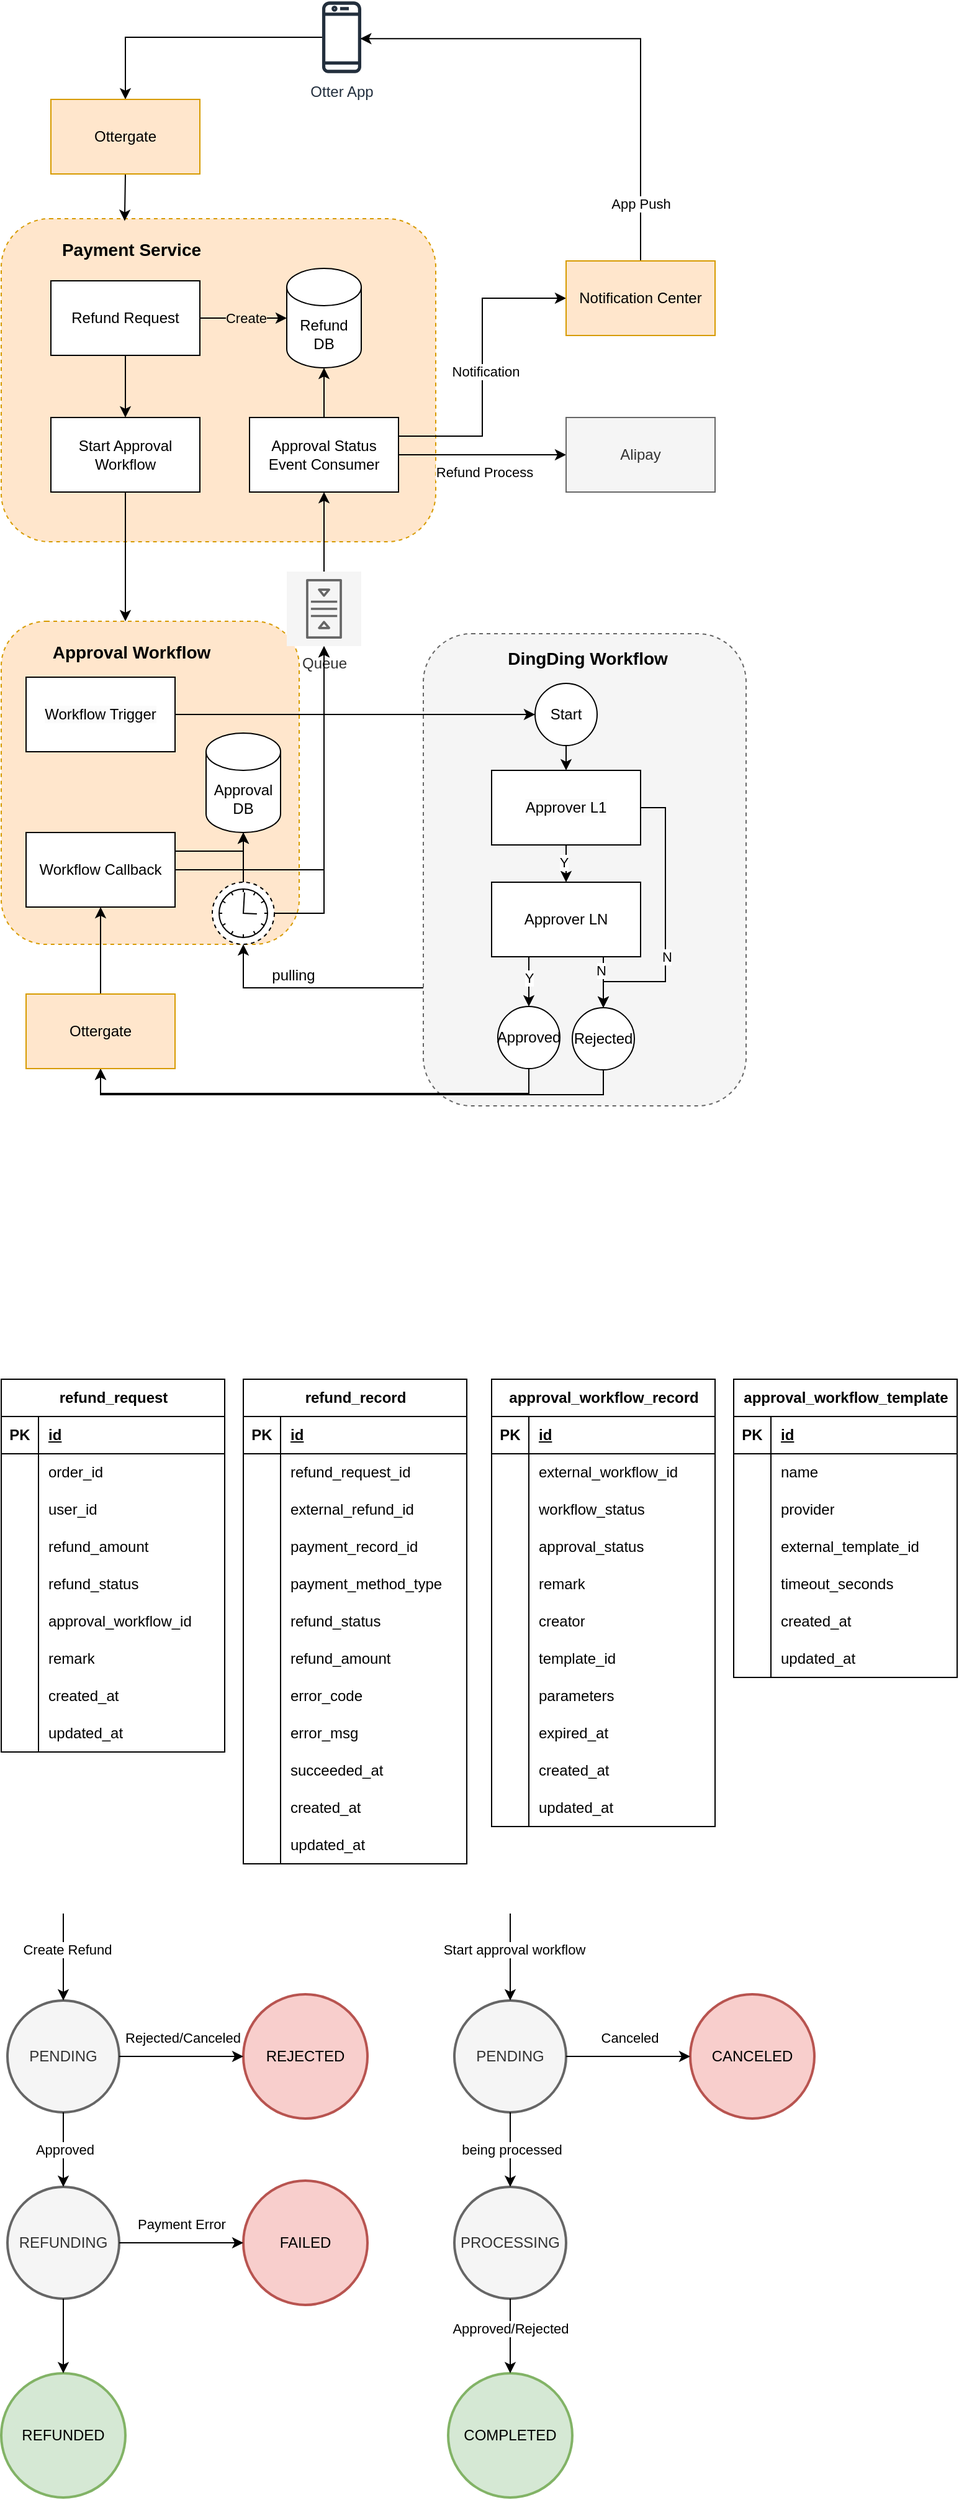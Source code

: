 <mxfile version="22.0.4" type="github">
  <diagram name="Page-1" id="4uHMcKMRvg0_LEWAuXip">
    <mxGraphModel dx="1154" dy="1012" grid="1" gridSize="10" guides="1" tooltips="1" connect="1" arrows="1" fold="1" page="1" pageScale="1" pageWidth="850" pageHeight="1100" math="0" shadow="0">
      <root>
        <mxCell id="0" />
        <mxCell id="1" parent="0" />
        <mxCell id="o_j3ER19nrDaT_RUkGzO-40" value="" style="rounded=1;whiteSpace=wrap;html=1;dashed=1;fillColor=#ffe6cc;strokeColor=#d79b00;" parent="1" vertex="1">
          <mxGeometry x="60" y="196" width="350" height="260" as="geometry" />
        </mxCell>
        <mxCell id="o_j3ER19nrDaT_RUkGzO-16" value="" style="rounded=1;whiteSpace=wrap;html=1;dashed=1;fillColor=#f5f5f5;fontColor=#333333;strokeColor=#666666;" parent="1" vertex="1">
          <mxGeometry x="400" y="530" width="260" height="380" as="geometry" />
        </mxCell>
        <mxCell id="o_j3ER19nrDaT_RUkGzO-13" value="" style="rounded=1;whiteSpace=wrap;html=1;dashed=1;fillColor=#ffe6cc;strokeColor=#d79b00;" parent="1" vertex="1">
          <mxGeometry x="60" y="520" width="240" height="260" as="geometry" />
        </mxCell>
        <mxCell id="o_j3ER19nrDaT_RUkGzO-6" value="" style="edgeStyle=orthogonalEdgeStyle;rounded=0;orthogonalLoop=1;jettySize=auto;html=1;entryX=0.5;entryY=0;entryDx=0;entryDy=0;" parent="1" source="o_j3ER19nrDaT_RUkGzO-3" target="o_j3ER19nrDaT_RUkGzO-59" edge="1">
          <mxGeometry relative="1" as="geometry" />
        </mxCell>
        <mxCell id="o_j3ER19nrDaT_RUkGzO-3" value="Otter App" style="sketch=0;outlineConnect=0;fontColor=#232F3E;gradientColor=none;fillColor=#232F3D;strokeColor=none;dashed=0;verticalLabelPosition=bottom;verticalAlign=top;align=center;html=1;fontSize=12;fontStyle=0;aspect=fixed;pointerEvents=1;shape=mxgraph.aws4.mobile_client;" parent="1" vertex="1">
          <mxGeometry x="318.46" y="20" width="31.54" height="60" as="geometry" />
        </mxCell>
        <mxCell id="o_j3ER19nrDaT_RUkGzO-44" style="edgeStyle=orthogonalEdgeStyle;rounded=0;orthogonalLoop=1;jettySize=auto;html=1;exitX=0.5;exitY=1;exitDx=0;exitDy=0;" parent="1" source="o_j3ER19nrDaT_RUkGzO-5" target="o_j3ER19nrDaT_RUkGzO-42" edge="1">
          <mxGeometry relative="1" as="geometry" />
        </mxCell>
        <mxCell id="o_j3ER19nrDaT_RUkGzO-47" style="edgeStyle=orthogonalEdgeStyle;rounded=0;orthogonalLoop=1;jettySize=auto;html=1;exitX=1;exitY=0.5;exitDx=0;exitDy=0;" parent="1" source="o_j3ER19nrDaT_RUkGzO-5" target="o_j3ER19nrDaT_RUkGzO-9" edge="1">
          <mxGeometry relative="1" as="geometry" />
        </mxCell>
        <mxCell id="o_j3ER19nrDaT_RUkGzO-48" value="Create" style="edgeLabel;html=1;align=center;verticalAlign=middle;resizable=0;points=[];labelBackgroundColor=#ffe6cc;" parent="o_j3ER19nrDaT_RUkGzO-47" vertex="1" connectable="0">
          <mxGeometry x="-0.273" y="-3" relative="1" as="geometry">
            <mxPoint x="11" y="-3" as="offset" />
          </mxGeometry>
        </mxCell>
        <mxCell id="o_j3ER19nrDaT_RUkGzO-5" value="Refund Request" style="rounded=0;whiteSpace=wrap;html=1;" parent="1" vertex="1">
          <mxGeometry x="100" y="246" width="120" height="60" as="geometry" />
        </mxCell>
        <mxCell id="o_j3ER19nrDaT_RUkGzO-9" value="Refund&lt;br&gt;DB" style="shape=cylinder3;whiteSpace=wrap;html=1;boundedLbl=1;backgroundOutline=1;size=15;" parent="1" vertex="1">
          <mxGeometry x="290" y="236" width="60" height="80" as="geometry" />
        </mxCell>
        <mxCell id="o_j3ER19nrDaT_RUkGzO-57" style="edgeStyle=orthogonalEdgeStyle;rounded=0;orthogonalLoop=1;jettySize=auto;html=1;exitX=1;exitY=0.5;exitDx=0;exitDy=0;" parent="1" source="o_j3ER19nrDaT_RUkGzO-12" target="o_j3ER19nrDaT_RUkGzO-21" edge="1">
          <mxGeometry relative="1" as="geometry" />
        </mxCell>
        <mxCell id="o_j3ER19nrDaT_RUkGzO-12" value="&lt;span style=&quot;color: rgb(0, 0, 0); font-family: Helvetica; font-size: 12px; font-style: normal; font-variant-ligatures: normal; font-variant-caps: normal; font-weight: 400; letter-spacing: normal; orphans: 2; text-align: center; text-indent: 0px; text-transform: none; widows: 2; word-spacing: 0px; -webkit-text-stroke-width: 0px; background-color: rgb(251, 251, 251); text-decoration-thickness: initial; text-decoration-style: initial; text-decoration-color: initial; float: none; display: inline !important;&quot;&gt;Workflow Trigger&lt;/span&gt;" style="rounded=0;whiteSpace=wrap;html=1;" parent="1" vertex="1">
          <mxGeometry x="80" y="565" width="120" height="60" as="geometry" />
        </mxCell>
        <mxCell id="o_j3ER19nrDaT_RUkGzO-14" value="&lt;font style=&quot;font-size: 14px;&quot;&gt;&lt;b&gt;Approval Workflow&lt;/b&gt;&lt;/font&gt;" style="text;html=1;strokeColor=none;fillColor=none;align=center;verticalAlign=middle;whiteSpace=wrap;rounded=0;" parent="1" vertex="1">
          <mxGeometry x="100" y="530" width="130" height="30" as="geometry" />
        </mxCell>
        <mxCell id="o_j3ER19nrDaT_RUkGzO-46" style="edgeStyle=orthogonalEdgeStyle;rounded=0;orthogonalLoop=1;jettySize=auto;html=1;exitX=1;exitY=0.5;exitDx=0;exitDy=0;" parent="1" source="o_j3ER19nrDaT_RUkGzO-15" target="o_j3ER19nrDaT_RUkGzO-45" edge="1">
          <mxGeometry relative="1" as="geometry" />
        </mxCell>
        <mxCell id="o_j3ER19nrDaT_RUkGzO-15" value="Workflow Callback" style="rounded=0;whiteSpace=wrap;html=1;" parent="1" vertex="1">
          <mxGeometry x="80" y="690" width="120" height="60" as="geometry" />
        </mxCell>
        <mxCell id="o_j3ER19nrDaT_RUkGzO-26" style="edgeStyle=orthogonalEdgeStyle;rounded=0;orthogonalLoop=1;jettySize=auto;html=1;exitX=0.5;exitY=1;exitDx=0;exitDy=0;" parent="1" source="o_j3ER19nrDaT_RUkGzO-17" target="o_j3ER19nrDaT_RUkGzO-19" edge="1">
          <mxGeometry relative="1" as="geometry" />
        </mxCell>
        <mxCell id="o_j3ER19nrDaT_RUkGzO-34" value="Y" style="edgeLabel;html=1;align=center;verticalAlign=middle;resizable=0;points=[];" parent="o_j3ER19nrDaT_RUkGzO-26" vertex="1" connectable="0">
          <mxGeometry x="0.346" y="-2" relative="1" as="geometry">
            <mxPoint as="offset" />
          </mxGeometry>
        </mxCell>
        <mxCell id="o_j3ER19nrDaT_RUkGzO-28" style="edgeStyle=orthogonalEdgeStyle;rounded=0;orthogonalLoop=1;jettySize=auto;html=1;exitX=1;exitY=0.5;exitDx=0;exitDy=0;entryX=0.5;entryY=0;entryDx=0;entryDy=0;" parent="1" source="o_j3ER19nrDaT_RUkGzO-17" target="o_j3ER19nrDaT_RUkGzO-25" edge="1">
          <mxGeometry relative="1" as="geometry">
            <Array as="points">
              <mxPoint x="595" y="670" />
              <mxPoint x="595" y="810" />
              <mxPoint x="545" y="810" />
            </Array>
          </mxGeometry>
        </mxCell>
        <mxCell id="o_j3ER19nrDaT_RUkGzO-31" value="N" style="edgeLabel;html=1;align=center;verticalAlign=middle;resizable=0;points=[];" parent="o_j3ER19nrDaT_RUkGzO-28" vertex="1" connectable="0">
          <mxGeometry x="0.081" y="-4" relative="1" as="geometry">
            <mxPoint x="5" y="15" as="offset" />
          </mxGeometry>
        </mxCell>
        <mxCell id="o_j3ER19nrDaT_RUkGzO-17" value="&lt;span style=&quot;color: rgb(0, 0, 0); font-family: Helvetica; font-size: 12px; font-style: normal; font-variant-ligatures: normal; font-variant-caps: normal; font-weight: 400; letter-spacing: normal; orphans: 2; text-align: center; text-indent: 0px; text-transform: none; widows: 2; word-spacing: 0px; -webkit-text-stroke-width: 0px; background-color: rgb(251, 251, 251); text-decoration-thickness: initial; text-decoration-style: initial; text-decoration-color: initial; float: none; display: inline !important;&quot;&gt;Approver L1&lt;/span&gt;" style="rounded=0;whiteSpace=wrap;html=1;" parent="1" vertex="1">
          <mxGeometry x="455" y="640" width="120" height="60" as="geometry" />
        </mxCell>
        <mxCell id="o_j3ER19nrDaT_RUkGzO-18" value="&lt;b&gt;&lt;font style=&quot;font-size: 14px;&quot;&gt;DingDing Workflow&lt;/font&gt;&lt;/b&gt;" style="text;html=1;strokeColor=none;fillColor=none;align=center;verticalAlign=middle;whiteSpace=wrap;rounded=0;" parent="1" vertex="1">
          <mxGeometry x="455" y="535" width="155" height="30" as="geometry" />
        </mxCell>
        <mxCell id="o_j3ER19nrDaT_RUkGzO-27" style="edgeStyle=orthogonalEdgeStyle;rounded=0;orthogonalLoop=1;jettySize=auto;html=1;exitX=0.25;exitY=1;exitDx=0;exitDy=0;entryX=0.5;entryY=0;entryDx=0;entryDy=0;" parent="1" source="o_j3ER19nrDaT_RUkGzO-19" target="o_j3ER19nrDaT_RUkGzO-22" edge="1">
          <mxGeometry relative="1" as="geometry" />
        </mxCell>
        <mxCell id="o_j3ER19nrDaT_RUkGzO-32" value="Y" style="edgeLabel;html=1;align=center;verticalAlign=middle;resizable=0;points=[];" parent="o_j3ER19nrDaT_RUkGzO-27" vertex="1" connectable="0">
          <mxGeometry x="-0.164" relative="1" as="geometry">
            <mxPoint as="offset" />
          </mxGeometry>
        </mxCell>
        <mxCell id="o_j3ER19nrDaT_RUkGzO-30" style="edgeStyle=orthogonalEdgeStyle;rounded=0;orthogonalLoop=1;jettySize=auto;html=1;exitX=0.75;exitY=1;exitDx=0;exitDy=0;entryX=0.5;entryY=0;entryDx=0;entryDy=0;" parent="1" source="o_j3ER19nrDaT_RUkGzO-19" target="o_j3ER19nrDaT_RUkGzO-25" edge="1">
          <mxGeometry relative="1" as="geometry" />
        </mxCell>
        <mxCell id="o_j3ER19nrDaT_RUkGzO-33" value="N" style="edgeLabel;html=1;align=center;verticalAlign=middle;resizable=0;points=[];" parent="o_j3ER19nrDaT_RUkGzO-30" vertex="1" connectable="0">
          <mxGeometry x="-0.481" y="-2" relative="1" as="geometry">
            <mxPoint as="offset" />
          </mxGeometry>
        </mxCell>
        <mxCell id="o_j3ER19nrDaT_RUkGzO-19" value="Approver LN" style="rounded=0;whiteSpace=wrap;html=1;" parent="1" vertex="1">
          <mxGeometry x="455" y="730" width="120" height="60" as="geometry" />
        </mxCell>
        <mxCell id="o_j3ER19nrDaT_RUkGzO-38" style="edgeStyle=orthogonalEdgeStyle;rounded=0;orthogonalLoop=1;jettySize=auto;html=1;exitX=0.5;exitY=1;exitDx=0;exitDy=0;entryX=0.5;entryY=0;entryDx=0;entryDy=0;" parent="1" source="o_j3ER19nrDaT_RUkGzO-21" target="o_j3ER19nrDaT_RUkGzO-17" edge="1">
          <mxGeometry relative="1" as="geometry" />
        </mxCell>
        <mxCell id="o_j3ER19nrDaT_RUkGzO-21" value="Start" style="ellipse;whiteSpace=wrap;html=1;aspect=fixed;" parent="1" vertex="1">
          <mxGeometry x="490" y="570" width="50" height="50" as="geometry" />
        </mxCell>
        <mxCell id="o_j3ER19nrDaT_RUkGzO-58" style="edgeStyle=orthogonalEdgeStyle;rounded=0;orthogonalLoop=1;jettySize=auto;html=1;exitX=0.5;exitY=1;exitDx=0;exitDy=0;entryX=0.5;entryY=1;entryDx=0;entryDy=0;" parent="1" source="o_j3ER19nrDaT_RUkGzO-22" target="0Br5wsLOPRUd37sEz9fp-1" edge="1">
          <mxGeometry relative="1" as="geometry">
            <Array as="points">
              <mxPoint x="485" y="900" />
              <mxPoint x="140" y="900" />
            </Array>
            <mxPoint x="160" y="880" as="targetPoint" />
          </mxGeometry>
        </mxCell>
        <mxCell id="o_j3ER19nrDaT_RUkGzO-22" value="Approved" style="ellipse;whiteSpace=wrap;html=1;aspect=fixed;" parent="1" vertex="1">
          <mxGeometry x="460" y="830" width="50" height="50" as="geometry" />
        </mxCell>
        <mxCell id="o_j3ER19nrDaT_RUkGzO-37" style="edgeStyle=orthogonalEdgeStyle;rounded=0;orthogonalLoop=1;jettySize=auto;html=1;exitX=0.5;exitY=1;exitDx=0;exitDy=0;entryX=0.5;entryY=1;entryDx=0;entryDy=0;" parent="1" source="o_j3ER19nrDaT_RUkGzO-25" target="0Br5wsLOPRUd37sEz9fp-1" edge="1">
          <mxGeometry relative="1" as="geometry">
            <Array as="points">
              <mxPoint x="545" y="901" />
              <mxPoint x="140" y="901" />
            </Array>
          </mxGeometry>
        </mxCell>
        <mxCell id="o_j3ER19nrDaT_RUkGzO-25" value="Rejected" style="ellipse;whiteSpace=wrap;html=1;aspect=fixed;" parent="1" vertex="1">
          <mxGeometry x="520" y="831" width="50" height="50" as="geometry" />
        </mxCell>
        <mxCell id="o_j3ER19nrDaT_RUkGzO-41" value="&lt;font style=&quot;font-size: 14px;&quot;&gt;&lt;b&gt;Payment Service&lt;/b&gt;&lt;/font&gt;" style="text;html=1;strokeColor=none;fillColor=none;align=center;verticalAlign=middle;whiteSpace=wrap;rounded=0;" parent="1" vertex="1">
          <mxGeometry x="100" y="206" width="130" height="30" as="geometry" />
        </mxCell>
        <mxCell id="o_j3ER19nrDaT_RUkGzO-50" style="edgeStyle=orthogonalEdgeStyle;rounded=0;orthogonalLoop=1;jettySize=auto;html=1;exitX=0.5;exitY=1;exitDx=0;exitDy=0;" parent="1" source="o_j3ER19nrDaT_RUkGzO-42" edge="1">
          <mxGeometry relative="1" as="geometry">
            <mxPoint x="160" y="520" as="targetPoint" />
          </mxGeometry>
        </mxCell>
        <mxCell id="o_j3ER19nrDaT_RUkGzO-42" value="Start Approval Workflow" style="rounded=0;whiteSpace=wrap;html=1;" parent="1" vertex="1">
          <mxGeometry x="100" y="356" width="120" height="60" as="geometry" />
        </mxCell>
        <mxCell id="o_j3ER19nrDaT_RUkGzO-51" style="edgeStyle=orthogonalEdgeStyle;rounded=0;orthogonalLoop=1;jettySize=auto;html=1;exitX=0.5;exitY=0;exitDx=0;exitDy=0;entryX=0.5;entryY=1;entryDx=0;entryDy=0;entryPerimeter=0;" parent="1" source="o_j3ER19nrDaT_RUkGzO-43" target="o_j3ER19nrDaT_RUkGzO-9" edge="1">
          <mxGeometry relative="1" as="geometry" />
        </mxCell>
        <mxCell id="mror-SoKVc1wPsjWswbF-28" style="edgeStyle=orthogonalEdgeStyle;rounded=0;orthogonalLoop=1;jettySize=auto;html=1;exitX=1;exitY=0.5;exitDx=0;exitDy=0;entryX=0;entryY=0.5;entryDx=0;entryDy=0;" parent="1" source="o_j3ER19nrDaT_RUkGzO-43" target="mror-SoKVc1wPsjWswbF-27" edge="1">
          <mxGeometry relative="1" as="geometry" />
        </mxCell>
        <mxCell id="mror-SoKVc1wPsjWswbF-30" value="Refund Process" style="edgeLabel;html=1;align=center;verticalAlign=middle;resizable=0;points=[];" parent="mror-SoKVc1wPsjWswbF-28" vertex="1" connectable="0">
          <mxGeometry x="0.209" y="-1" relative="1" as="geometry">
            <mxPoint x="-13" y="13" as="offset" />
          </mxGeometry>
        </mxCell>
        <mxCell id="mror-SoKVc1wPsjWswbF-29" style="edgeStyle=orthogonalEdgeStyle;rounded=0;orthogonalLoop=1;jettySize=auto;html=1;exitX=1;exitY=0.25;exitDx=0;exitDy=0;entryX=0;entryY=0.5;entryDx=0;entryDy=0;" parent="1" source="o_j3ER19nrDaT_RUkGzO-43" target="o_j3ER19nrDaT_RUkGzO-52" edge="1">
          <mxGeometry relative="1" as="geometry" />
        </mxCell>
        <mxCell id="mror-SoKVc1wPsjWswbF-31" value="Notification" style="edgeLabel;html=1;align=center;verticalAlign=middle;resizable=0;points=[];" parent="mror-SoKVc1wPsjWswbF-29" vertex="1" connectable="0">
          <mxGeometry x="-0.026" y="-2" relative="1" as="geometry">
            <mxPoint as="offset" />
          </mxGeometry>
        </mxCell>
        <mxCell id="o_j3ER19nrDaT_RUkGzO-43" value="Approval Status Event Consumer" style="rounded=0;whiteSpace=wrap;html=1;" parent="1" vertex="1">
          <mxGeometry x="260" y="356" width="120" height="60" as="geometry" />
        </mxCell>
        <mxCell id="o_j3ER19nrDaT_RUkGzO-49" style="edgeStyle=orthogonalEdgeStyle;rounded=0;orthogonalLoop=1;jettySize=auto;html=1;" parent="1" source="o_j3ER19nrDaT_RUkGzO-45" target="o_j3ER19nrDaT_RUkGzO-43" edge="1">
          <mxGeometry relative="1" as="geometry" />
        </mxCell>
        <mxCell id="o_j3ER19nrDaT_RUkGzO-45" value="Queue&lt;br&gt;" style="sketch=0;outlineConnect=0;fontColor=#333333;strokeColor=#666666;fillColor=#f5f5f5;dashed=0;verticalLabelPosition=bottom;verticalAlign=top;align=center;html=1;fontSize=12;fontStyle=0;aspect=fixed;shape=mxgraph.aws4.resourceIcon;resIcon=mxgraph.aws4.queue;direction=south;" parent="1" vertex="1">
          <mxGeometry x="290" y="480" width="60" height="60" as="geometry" />
        </mxCell>
        <mxCell id="o_j3ER19nrDaT_RUkGzO-53" style="edgeStyle=orthogonalEdgeStyle;rounded=0;orthogonalLoop=1;jettySize=auto;html=1;exitX=0.5;exitY=0;exitDx=0;exitDy=0;entryX=0.974;entryY=0.519;entryDx=0;entryDy=0;entryPerimeter=0;" parent="1" source="o_j3ER19nrDaT_RUkGzO-52" target="o_j3ER19nrDaT_RUkGzO-3" edge="1">
          <mxGeometry relative="1" as="geometry" />
        </mxCell>
        <mxCell id="mror-SoKVc1wPsjWswbF-26" value="App Push" style="edgeLabel;html=1;align=center;verticalAlign=middle;resizable=0;points=[];" parent="o_j3ER19nrDaT_RUkGzO-53" vertex="1" connectable="0">
          <mxGeometry x="-0.769" relative="1" as="geometry">
            <mxPoint as="offset" />
          </mxGeometry>
        </mxCell>
        <mxCell id="o_j3ER19nrDaT_RUkGzO-52" value="Notification Center" style="rounded=0;whiteSpace=wrap;html=1;fillColor=#ffe6cc;strokeColor=#d79b00;" parent="1" vertex="1">
          <mxGeometry x="515" y="230" width="120" height="60" as="geometry" />
        </mxCell>
        <mxCell id="o_j3ER19nrDaT_RUkGzO-60" style="edgeStyle=orthogonalEdgeStyle;rounded=0;orthogonalLoop=1;jettySize=auto;html=1;exitX=0.5;exitY=1;exitDx=0;exitDy=0;entryX=0.284;entryY=0.007;entryDx=0;entryDy=0;entryPerimeter=0;" parent="1" source="o_j3ER19nrDaT_RUkGzO-59" target="o_j3ER19nrDaT_RUkGzO-40" edge="1">
          <mxGeometry relative="1" as="geometry" />
        </mxCell>
        <mxCell id="o_j3ER19nrDaT_RUkGzO-59" value="Ottergate" style="rounded=0;whiteSpace=wrap;html=1;fillColor=#ffe6cc;strokeColor=#d79b00;" parent="1" vertex="1">
          <mxGeometry x="100" y="100" width="120" height="60" as="geometry" />
        </mxCell>
        <mxCell id="0Br5wsLOPRUd37sEz9fp-2" style="edgeStyle=orthogonalEdgeStyle;rounded=0;orthogonalLoop=1;jettySize=auto;html=1;exitX=0.5;exitY=0;exitDx=0;exitDy=0;entryX=0.5;entryY=1;entryDx=0;entryDy=0;" parent="1" source="0Br5wsLOPRUd37sEz9fp-1" target="o_j3ER19nrDaT_RUkGzO-15" edge="1">
          <mxGeometry relative="1" as="geometry" />
        </mxCell>
        <mxCell id="0Br5wsLOPRUd37sEz9fp-1" value="Ottergate" style="rounded=0;whiteSpace=wrap;html=1;fillColor=#ffe6cc;strokeColor=#d79b00;" parent="1" vertex="1">
          <mxGeometry x="80" y="820" width="120" height="60" as="geometry" />
        </mxCell>
        <mxCell id="0Br5wsLOPRUd37sEz9fp-13" value="refund_request" style="shape=table;startSize=30;container=1;collapsible=1;childLayout=tableLayout;fixedRows=1;rowLines=0;fontStyle=1;align=center;resizeLast=1;html=1;" parent="1" vertex="1">
          <mxGeometry x="60" y="1130" width="180" height="300" as="geometry" />
        </mxCell>
        <mxCell id="0Br5wsLOPRUd37sEz9fp-14" value="" style="shape=tableRow;horizontal=0;startSize=0;swimlaneHead=0;swimlaneBody=0;fillColor=none;collapsible=0;dropTarget=0;points=[[0,0.5],[1,0.5]];portConstraint=eastwest;top=0;left=0;right=0;bottom=1;" parent="0Br5wsLOPRUd37sEz9fp-13" vertex="1">
          <mxGeometry y="30" width="180" height="30" as="geometry" />
        </mxCell>
        <mxCell id="0Br5wsLOPRUd37sEz9fp-15" value="PK" style="shape=partialRectangle;connectable=0;fillColor=none;top=0;left=0;bottom=0;right=0;fontStyle=1;overflow=hidden;whiteSpace=wrap;html=1;" parent="0Br5wsLOPRUd37sEz9fp-14" vertex="1">
          <mxGeometry width="30" height="30" as="geometry">
            <mxRectangle width="30" height="30" as="alternateBounds" />
          </mxGeometry>
        </mxCell>
        <mxCell id="0Br5wsLOPRUd37sEz9fp-16" value="id" style="shape=partialRectangle;connectable=0;fillColor=none;top=0;left=0;bottom=0;right=0;align=left;spacingLeft=6;fontStyle=5;overflow=hidden;whiteSpace=wrap;html=1;" parent="0Br5wsLOPRUd37sEz9fp-14" vertex="1">
          <mxGeometry x="30" width="150" height="30" as="geometry">
            <mxRectangle width="150" height="30" as="alternateBounds" />
          </mxGeometry>
        </mxCell>
        <mxCell id="0Br5wsLOPRUd37sEz9fp-17" value="" style="shape=tableRow;horizontal=0;startSize=0;swimlaneHead=0;swimlaneBody=0;fillColor=none;collapsible=0;dropTarget=0;points=[[0,0.5],[1,0.5]];portConstraint=eastwest;top=0;left=0;right=0;bottom=0;" parent="0Br5wsLOPRUd37sEz9fp-13" vertex="1">
          <mxGeometry y="60" width="180" height="30" as="geometry" />
        </mxCell>
        <mxCell id="0Br5wsLOPRUd37sEz9fp-18" value="" style="shape=partialRectangle;connectable=0;fillColor=none;top=0;left=0;bottom=0;right=0;editable=1;overflow=hidden;whiteSpace=wrap;html=1;" parent="0Br5wsLOPRUd37sEz9fp-17" vertex="1">
          <mxGeometry width="30" height="30" as="geometry">
            <mxRectangle width="30" height="30" as="alternateBounds" />
          </mxGeometry>
        </mxCell>
        <mxCell id="0Br5wsLOPRUd37sEz9fp-19" value="order_id" style="shape=partialRectangle;connectable=0;fillColor=none;top=0;left=0;bottom=0;right=0;align=left;spacingLeft=6;overflow=hidden;whiteSpace=wrap;html=1;" parent="0Br5wsLOPRUd37sEz9fp-17" vertex="1">
          <mxGeometry x="30" width="150" height="30" as="geometry">
            <mxRectangle width="150" height="30" as="alternateBounds" />
          </mxGeometry>
        </mxCell>
        <mxCell id="mror-SoKVc1wPsjWswbF-47" value="" style="shape=tableRow;horizontal=0;startSize=0;swimlaneHead=0;swimlaneBody=0;fillColor=none;collapsible=0;dropTarget=0;points=[[0,0.5],[1,0.5]];portConstraint=eastwest;top=0;left=0;right=0;bottom=0;" parent="0Br5wsLOPRUd37sEz9fp-13" vertex="1">
          <mxGeometry y="90" width="180" height="30" as="geometry" />
        </mxCell>
        <mxCell id="mror-SoKVc1wPsjWswbF-48" value="" style="shape=partialRectangle;connectable=0;fillColor=none;top=0;left=0;bottom=0;right=0;editable=1;overflow=hidden;whiteSpace=wrap;html=1;" parent="mror-SoKVc1wPsjWswbF-47" vertex="1">
          <mxGeometry width="30" height="30" as="geometry">
            <mxRectangle width="30" height="30" as="alternateBounds" />
          </mxGeometry>
        </mxCell>
        <mxCell id="mror-SoKVc1wPsjWswbF-49" value="user_id" style="shape=partialRectangle;connectable=0;fillColor=none;top=0;left=0;bottom=0;right=0;align=left;spacingLeft=6;overflow=hidden;whiteSpace=wrap;html=1;" parent="mror-SoKVc1wPsjWswbF-47" vertex="1">
          <mxGeometry x="30" width="150" height="30" as="geometry">
            <mxRectangle width="150" height="30" as="alternateBounds" />
          </mxGeometry>
        </mxCell>
        <mxCell id="0Br5wsLOPRUd37sEz9fp-20" value="" style="shape=tableRow;horizontal=0;startSize=0;swimlaneHead=0;swimlaneBody=0;fillColor=none;collapsible=0;dropTarget=0;points=[[0,0.5],[1,0.5]];portConstraint=eastwest;top=0;left=0;right=0;bottom=0;" parent="0Br5wsLOPRUd37sEz9fp-13" vertex="1">
          <mxGeometry y="120" width="180" height="30" as="geometry" />
        </mxCell>
        <mxCell id="0Br5wsLOPRUd37sEz9fp-21" value="" style="shape=partialRectangle;connectable=0;fillColor=none;top=0;left=0;bottom=0;right=0;editable=1;overflow=hidden;whiteSpace=wrap;html=1;" parent="0Br5wsLOPRUd37sEz9fp-20" vertex="1">
          <mxGeometry width="30" height="30" as="geometry">
            <mxRectangle width="30" height="30" as="alternateBounds" />
          </mxGeometry>
        </mxCell>
        <mxCell id="0Br5wsLOPRUd37sEz9fp-22" value="refund_amount" style="shape=partialRectangle;connectable=0;fillColor=none;top=0;left=0;bottom=0;right=0;align=left;spacingLeft=6;overflow=hidden;whiteSpace=wrap;html=1;" parent="0Br5wsLOPRUd37sEz9fp-20" vertex="1">
          <mxGeometry x="30" width="150" height="30" as="geometry">
            <mxRectangle width="150" height="30" as="alternateBounds" />
          </mxGeometry>
        </mxCell>
        <mxCell id="0Br5wsLOPRUd37sEz9fp-23" value="" style="shape=tableRow;horizontal=0;startSize=0;swimlaneHead=0;swimlaneBody=0;fillColor=none;collapsible=0;dropTarget=0;points=[[0,0.5],[1,0.5]];portConstraint=eastwest;top=0;left=0;right=0;bottom=0;" parent="0Br5wsLOPRUd37sEz9fp-13" vertex="1">
          <mxGeometry y="150" width="180" height="30" as="geometry" />
        </mxCell>
        <mxCell id="0Br5wsLOPRUd37sEz9fp-24" value="" style="shape=partialRectangle;connectable=0;fillColor=none;top=0;left=0;bottom=0;right=0;editable=1;overflow=hidden;whiteSpace=wrap;html=1;" parent="0Br5wsLOPRUd37sEz9fp-23" vertex="1">
          <mxGeometry width="30" height="30" as="geometry">
            <mxRectangle width="30" height="30" as="alternateBounds" />
          </mxGeometry>
        </mxCell>
        <mxCell id="0Br5wsLOPRUd37sEz9fp-25" value="refund_status" style="shape=partialRectangle;connectable=0;fillColor=none;top=0;left=0;bottom=0;right=0;align=left;spacingLeft=6;overflow=hidden;whiteSpace=wrap;html=1;" parent="0Br5wsLOPRUd37sEz9fp-23" vertex="1">
          <mxGeometry x="30" width="150" height="30" as="geometry">
            <mxRectangle width="150" height="30" as="alternateBounds" />
          </mxGeometry>
        </mxCell>
        <mxCell id="0Br5wsLOPRUd37sEz9fp-73" value="" style="shape=tableRow;horizontal=0;startSize=0;swimlaneHead=0;swimlaneBody=0;fillColor=none;collapsible=0;dropTarget=0;points=[[0,0.5],[1,0.5]];portConstraint=eastwest;top=0;left=0;right=0;bottom=0;" parent="0Br5wsLOPRUd37sEz9fp-13" vertex="1">
          <mxGeometry y="180" width="180" height="30" as="geometry" />
        </mxCell>
        <mxCell id="0Br5wsLOPRUd37sEz9fp-74" value="" style="shape=partialRectangle;connectable=0;fillColor=none;top=0;left=0;bottom=0;right=0;editable=1;overflow=hidden;whiteSpace=wrap;html=1;" parent="0Br5wsLOPRUd37sEz9fp-73" vertex="1">
          <mxGeometry width="30" height="30" as="geometry">
            <mxRectangle width="30" height="30" as="alternateBounds" />
          </mxGeometry>
        </mxCell>
        <mxCell id="0Br5wsLOPRUd37sEz9fp-75" value="approval_workflow_id" style="shape=partialRectangle;connectable=0;fillColor=none;top=0;left=0;bottom=0;right=0;align=left;spacingLeft=6;overflow=hidden;whiteSpace=wrap;html=1;" parent="0Br5wsLOPRUd37sEz9fp-73" vertex="1">
          <mxGeometry x="30" width="150" height="30" as="geometry">
            <mxRectangle width="150" height="30" as="alternateBounds" />
          </mxGeometry>
        </mxCell>
        <mxCell id="0Br5wsLOPRUd37sEz9fp-27" value="" style="shape=tableRow;horizontal=0;startSize=0;swimlaneHead=0;swimlaneBody=0;fillColor=none;collapsible=0;dropTarget=0;points=[[0,0.5],[1,0.5]];portConstraint=eastwest;top=0;left=0;right=0;bottom=0;" parent="0Br5wsLOPRUd37sEz9fp-13" vertex="1">
          <mxGeometry y="210" width="180" height="30" as="geometry" />
        </mxCell>
        <mxCell id="0Br5wsLOPRUd37sEz9fp-28" value="" style="shape=partialRectangle;connectable=0;fillColor=none;top=0;left=0;bottom=0;right=0;editable=1;overflow=hidden;whiteSpace=wrap;html=1;" parent="0Br5wsLOPRUd37sEz9fp-27" vertex="1">
          <mxGeometry width="30" height="30" as="geometry">
            <mxRectangle width="30" height="30" as="alternateBounds" />
          </mxGeometry>
        </mxCell>
        <mxCell id="0Br5wsLOPRUd37sEz9fp-29" value="remark" style="shape=partialRectangle;connectable=0;fillColor=none;top=0;left=0;bottom=0;right=0;align=left;spacingLeft=6;overflow=hidden;whiteSpace=wrap;html=1;" parent="0Br5wsLOPRUd37sEz9fp-27" vertex="1">
          <mxGeometry x="30" width="150" height="30" as="geometry">
            <mxRectangle width="150" height="30" as="alternateBounds" />
          </mxGeometry>
        </mxCell>
        <mxCell id="0Br5wsLOPRUd37sEz9fp-30" value="" style="shape=tableRow;horizontal=0;startSize=0;swimlaneHead=0;swimlaneBody=0;fillColor=none;collapsible=0;dropTarget=0;points=[[0,0.5],[1,0.5]];portConstraint=eastwest;top=0;left=0;right=0;bottom=0;" parent="0Br5wsLOPRUd37sEz9fp-13" vertex="1">
          <mxGeometry y="240" width="180" height="30" as="geometry" />
        </mxCell>
        <mxCell id="0Br5wsLOPRUd37sEz9fp-31" value="" style="shape=partialRectangle;connectable=0;fillColor=none;top=0;left=0;bottom=0;right=0;editable=1;overflow=hidden;whiteSpace=wrap;html=1;" parent="0Br5wsLOPRUd37sEz9fp-30" vertex="1">
          <mxGeometry width="30" height="30" as="geometry">
            <mxRectangle width="30" height="30" as="alternateBounds" />
          </mxGeometry>
        </mxCell>
        <mxCell id="0Br5wsLOPRUd37sEz9fp-32" value="created_at" style="shape=partialRectangle;connectable=0;fillColor=none;top=0;left=0;bottom=0;right=0;align=left;spacingLeft=6;overflow=hidden;whiteSpace=wrap;html=1;" parent="0Br5wsLOPRUd37sEz9fp-30" vertex="1">
          <mxGeometry x="30" width="150" height="30" as="geometry">
            <mxRectangle width="150" height="30" as="alternateBounds" />
          </mxGeometry>
        </mxCell>
        <mxCell id="0Br5wsLOPRUd37sEz9fp-33" value="" style="shape=tableRow;horizontal=0;startSize=0;swimlaneHead=0;swimlaneBody=0;fillColor=none;collapsible=0;dropTarget=0;points=[[0,0.5],[1,0.5]];portConstraint=eastwest;top=0;left=0;right=0;bottom=0;" parent="0Br5wsLOPRUd37sEz9fp-13" vertex="1">
          <mxGeometry y="270" width="180" height="30" as="geometry" />
        </mxCell>
        <mxCell id="0Br5wsLOPRUd37sEz9fp-34" value="" style="shape=partialRectangle;connectable=0;fillColor=none;top=0;left=0;bottom=0;right=0;editable=1;overflow=hidden;whiteSpace=wrap;html=1;" parent="0Br5wsLOPRUd37sEz9fp-33" vertex="1">
          <mxGeometry width="30" height="30" as="geometry">
            <mxRectangle width="30" height="30" as="alternateBounds" />
          </mxGeometry>
        </mxCell>
        <mxCell id="0Br5wsLOPRUd37sEz9fp-35" value="updated_at" style="shape=partialRectangle;connectable=0;fillColor=none;top=0;left=0;bottom=0;right=0;align=left;spacingLeft=6;overflow=hidden;whiteSpace=wrap;html=1;" parent="0Br5wsLOPRUd37sEz9fp-33" vertex="1">
          <mxGeometry x="30" width="150" height="30" as="geometry">
            <mxRectangle width="150" height="30" as="alternateBounds" />
          </mxGeometry>
        </mxCell>
        <mxCell id="0Br5wsLOPRUd37sEz9fp-39" value="approval_workflow_record" style="shape=table;startSize=30;container=1;collapsible=1;childLayout=tableLayout;fixedRows=1;rowLines=0;fontStyle=1;align=center;resizeLast=1;html=1;" parent="1" vertex="1">
          <mxGeometry x="455" y="1130" width="180" height="360" as="geometry">
            <mxRectangle x="350" y="1130" width="210" height="30" as="alternateBounds" />
          </mxGeometry>
        </mxCell>
        <mxCell id="0Br5wsLOPRUd37sEz9fp-40" value="" style="shape=tableRow;horizontal=0;startSize=0;swimlaneHead=0;swimlaneBody=0;fillColor=none;collapsible=0;dropTarget=0;points=[[0,0.5],[1,0.5]];portConstraint=eastwest;top=0;left=0;right=0;bottom=1;" parent="0Br5wsLOPRUd37sEz9fp-39" vertex="1">
          <mxGeometry y="30" width="180" height="30" as="geometry" />
        </mxCell>
        <mxCell id="0Br5wsLOPRUd37sEz9fp-41" value="PK" style="shape=partialRectangle;connectable=0;fillColor=none;top=0;left=0;bottom=0;right=0;fontStyle=1;overflow=hidden;whiteSpace=wrap;html=1;" parent="0Br5wsLOPRUd37sEz9fp-40" vertex="1">
          <mxGeometry width="30" height="30" as="geometry">
            <mxRectangle width="30" height="30" as="alternateBounds" />
          </mxGeometry>
        </mxCell>
        <mxCell id="0Br5wsLOPRUd37sEz9fp-42" value="id" style="shape=partialRectangle;connectable=0;fillColor=none;top=0;left=0;bottom=0;right=0;align=left;spacingLeft=6;fontStyle=5;overflow=hidden;whiteSpace=wrap;html=1;" parent="0Br5wsLOPRUd37sEz9fp-40" vertex="1">
          <mxGeometry x="30" width="150" height="30" as="geometry">
            <mxRectangle width="150" height="30" as="alternateBounds" />
          </mxGeometry>
        </mxCell>
        <mxCell id="0Br5wsLOPRUd37sEz9fp-46" value="" style="shape=tableRow;horizontal=0;startSize=0;swimlaneHead=0;swimlaneBody=0;fillColor=none;collapsible=0;dropTarget=0;points=[[0,0.5],[1,0.5]];portConstraint=eastwest;top=0;left=0;right=0;bottom=0;" parent="0Br5wsLOPRUd37sEz9fp-39" vertex="1">
          <mxGeometry y="60" width="180" height="30" as="geometry" />
        </mxCell>
        <mxCell id="0Br5wsLOPRUd37sEz9fp-47" value="" style="shape=partialRectangle;connectable=0;fillColor=none;top=0;left=0;bottom=0;right=0;editable=1;overflow=hidden;whiteSpace=wrap;html=1;" parent="0Br5wsLOPRUd37sEz9fp-46" vertex="1">
          <mxGeometry width="30" height="30" as="geometry">
            <mxRectangle width="30" height="30" as="alternateBounds" />
          </mxGeometry>
        </mxCell>
        <mxCell id="0Br5wsLOPRUd37sEz9fp-48" value="external_workflow_id" style="shape=partialRectangle;connectable=0;fillColor=none;top=0;left=0;bottom=0;right=0;align=left;spacingLeft=6;overflow=hidden;whiteSpace=wrap;html=1;" parent="0Br5wsLOPRUd37sEz9fp-46" vertex="1">
          <mxGeometry x="30" width="150" height="30" as="geometry">
            <mxRectangle width="150" height="30" as="alternateBounds" />
          </mxGeometry>
        </mxCell>
        <mxCell id="0Br5wsLOPRUd37sEz9fp-49" value="" style="shape=tableRow;horizontal=0;startSize=0;swimlaneHead=0;swimlaneBody=0;fillColor=none;collapsible=0;dropTarget=0;points=[[0,0.5],[1,0.5]];portConstraint=eastwest;top=0;left=0;right=0;bottom=0;" parent="0Br5wsLOPRUd37sEz9fp-39" vertex="1">
          <mxGeometry y="90" width="180" height="30" as="geometry" />
        </mxCell>
        <mxCell id="0Br5wsLOPRUd37sEz9fp-50" value="" style="shape=partialRectangle;connectable=0;fillColor=none;top=0;left=0;bottom=0;right=0;editable=1;overflow=hidden;whiteSpace=wrap;html=1;" parent="0Br5wsLOPRUd37sEz9fp-49" vertex="1">
          <mxGeometry width="30" height="30" as="geometry">
            <mxRectangle width="30" height="30" as="alternateBounds" />
          </mxGeometry>
        </mxCell>
        <mxCell id="0Br5wsLOPRUd37sEz9fp-51" value="workflow_status" style="shape=partialRectangle;connectable=0;fillColor=none;top=0;left=0;bottom=0;right=0;align=left;spacingLeft=6;overflow=hidden;whiteSpace=wrap;html=1;" parent="0Br5wsLOPRUd37sEz9fp-49" vertex="1">
          <mxGeometry x="30" width="150" height="30" as="geometry">
            <mxRectangle width="150" height="30" as="alternateBounds" />
          </mxGeometry>
        </mxCell>
        <mxCell id="0Br5wsLOPRUd37sEz9fp-70" value="" style="shape=tableRow;horizontal=0;startSize=0;swimlaneHead=0;swimlaneBody=0;fillColor=none;collapsible=0;dropTarget=0;points=[[0,0.5],[1,0.5]];portConstraint=eastwest;top=0;left=0;right=0;bottom=0;" parent="0Br5wsLOPRUd37sEz9fp-39" vertex="1">
          <mxGeometry y="120" width="180" height="30" as="geometry" />
        </mxCell>
        <mxCell id="0Br5wsLOPRUd37sEz9fp-71" value="" style="shape=partialRectangle;connectable=0;fillColor=none;top=0;left=0;bottom=0;right=0;editable=1;overflow=hidden;whiteSpace=wrap;html=1;" parent="0Br5wsLOPRUd37sEz9fp-70" vertex="1">
          <mxGeometry width="30" height="30" as="geometry">
            <mxRectangle width="30" height="30" as="alternateBounds" />
          </mxGeometry>
        </mxCell>
        <mxCell id="0Br5wsLOPRUd37sEz9fp-72" value="approval_status" style="shape=partialRectangle;connectable=0;fillColor=none;top=0;left=0;bottom=0;right=0;align=left;spacingLeft=6;overflow=hidden;whiteSpace=wrap;html=1;" parent="0Br5wsLOPRUd37sEz9fp-70" vertex="1">
          <mxGeometry x="30" width="150" height="30" as="geometry">
            <mxRectangle width="150" height="30" as="alternateBounds" />
          </mxGeometry>
        </mxCell>
        <mxCell id="0Br5wsLOPRUd37sEz9fp-61" value="" style="shape=tableRow;horizontal=0;startSize=0;swimlaneHead=0;swimlaneBody=0;fillColor=none;collapsible=0;dropTarget=0;points=[[0,0.5],[1,0.5]];portConstraint=eastwest;top=0;left=0;right=0;bottom=0;" parent="0Br5wsLOPRUd37sEz9fp-39" vertex="1">
          <mxGeometry y="150" width="180" height="30" as="geometry" />
        </mxCell>
        <mxCell id="0Br5wsLOPRUd37sEz9fp-62" value="" style="shape=partialRectangle;connectable=0;fillColor=none;top=0;left=0;bottom=0;right=0;editable=1;overflow=hidden;whiteSpace=wrap;html=1;" parent="0Br5wsLOPRUd37sEz9fp-61" vertex="1">
          <mxGeometry width="30" height="30" as="geometry">
            <mxRectangle width="30" height="30" as="alternateBounds" />
          </mxGeometry>
        </mxCell>
        <mxCell id="0Br5wsLOPRUd37sEz9fp-63" value="remark" style="shape=partialRectangle;connectable=0;fillColor=none;top=0;left=0;bottom=0;right=0;align=left;spacingLeft=6;overflow=hidden;whiteSpace=wrap;html=1;" parent="0Br5wsLOPRUd37sEz9fp-61" vertex="1">
          <mxGeometry x="30" width="150" height="30" as="geometry">
            <mxRectangle width="150" height="30" as="alternateBounds" />
          </mxGeometry>
        </mxCell>
        <mxCell id="0Br5wsLOPRUd37sEz9fp-52" value="" style="shape=tableRow;horizontal=0;startSize=0;swimlaneHead=0;swimlaneBody=0;fillColor=none;collapsible=0;dropTarget=0;points=[[0,0.5],[1,0.5]];portConstraint=eastwest;top=0;left=0;right=0;bottom=0;" parent="0Br5wsLOPRUd37sEz9fp-39" vertex="1">
          <mxGeometry y="180" width="180" height="30" as="geometry" />
        </mxCell>
        <mxCell id="0Br5wsLOPRUd37sEz9fp-53" value="" style="shape=partialRectangle;connectable=0;fillColor=none;top=0;left=0;bottom=0;right=0;editable=1;overflow=hidden;whiteSpace=wrap;html=1;" parent="0Br5wsLOPRUd37sEz9fp-52" vertex="1">
          <mxGeometry width="30" height="30" as="geometry">
            <mxRectangle width="30" height="30" as="alternateBounds" />
          </mxGeometry>
        </mxCell>
        <mxCell id="0Br5wsLOPRUd37sEz9fp-54" value="creator" style="shape=partialRectangle;connectable=0;fillColor=none;top=0;left=0;bottom=0;right=0;align=left;spacingLeft=6;overflow=hidden;whiteSpace=wrap;html=1;" parent="0Br5wsLOPRUd37sEz9fp-52" vertex="1">
          <mxGeometry x="30" width="150" height="30" as="geometry">
            <mxRectangle width="150" height="30" as="alternateBounds" />
          </mxGeometry>
        </mxCell>
        <mxCell id="0Br5wsLOPRUd37sEz9fp-109" value="" style="shape=tableRow;horizontal=0;startSize=0;swimlaneHead=0;swimlaneBody=0;fillColor=none;collapsible=0;dropTarget=0;points=[[0,0.5],[1,0.5]];portConstraint=eastwest;top=0;left=0;right=0;bottom=0;" parent="0Br5wsLOPRUd37sEz9fp-39" vertex="1">
          <mxGeometry y="210" width="180" height="30" as="geometry" />
        </mxCell>
        <mxCell id="0Br5wsLOPRUd37sEz9fp-110" value="" style="shape=partialRectangle;connectable=0;fillColor=none;top=0;left=0;bottom=0;right=0;editable=1;overflow=hidden;whiteSpace=wrap;html=1;" parent="0Br5wsLOPRUd37sEz9fp-109" vertex="1">
          <mxGeometry width="30" height="30" as="geometry">
            <mxRectangle width="30" height="30" as="alternateBounds" />
          </mxGeometry>
        </mxCell>
        <mxCell id="0Br5wsLOPRUd37sEz9fp-111" value="template_id" style="shape=partialRectangle;connectable=0;fillColor=none;top=0;left=0;bottom=0;right=0;align=left;spacingLeft=6;overflow=hidden;whiteSpace=wrap;html=1;" parent="0Br5wsLOPRUd37sEz9fp-109" vertex="1">
          <mxGeometry x="30" width="150" height="30" as="geometry">
            <mxRectangle width="150" height="30" as="alternateBounds" />
          </mxGeometry>
        </mxCell>
        <mxCell id="0tJ67wwDszCrEvtu5iup-1" value="" style="shape=tableRow;horizontal=0;startSize=0;swimlaneHead=0;swimlaneBody=0;fillColor=none;collapsible=0;dropTarget=0;points=[[0,0.5],[1,0.5]];portConstraint=eastwest;top=0;left=0;right=0;bottom=0;" parent="0Br5wsLOPRUd37sEz9fp-39" vertex="1">
          <mxGeometry y="240" width="180" height="30" as="geometry" />
        </mxCell>
        <mxCell id="0tJ67wwDszCrEvtu5iup-2" value="" style="shape=partialRectangle;connectable=0;fillColor=none;top=0;left=0;bottom=0;right=0;editable=1;overflow=hidden;whiteSpace=wrap;html=1;" parent="0tJ67wwDszCrEvtu5iup-1" vertex="1">
          <mxGeometry width="30" height="30" as="geometry">
            <mxRectangle width="30" height="30" as="alternateBounds" />
          </mxGeometry>
        </mxCell>
        <mxCell id="0tJ67wwDszCrEvtu5iup-3" value="parameters" style="shape=partialRectangle;connectable=0;fillColor=none;top=0;left=0;bottom=0;right=0;align=left;spacingLeft=6;overflow=hidden;whiteSpace=wrap;html=1;" parent="0tJ67wwDszCrEvtu5iup-1" vertex="1">
          <mxGeometry x="30" width="150" height="30" as="geometry">
            <mxRectangle width="150" height="30" as="alternateBounds" />
          </mxGeometry>
        </mxCell>
        <mxCell id="0Br5wsLOPRUd37sEz9fp-148" value="" style="shape=tableRow;horizontal=0;startSize=0;swimlaneHead=0;swimlaneBody=0;fillColor=none;collapsible=0;dropTarget=0;points=[[0,0.5],[1,0.5]];portConstraint=eastwest;top=0;left=0;right=0;bottom=0;" parent="0Br5wsLOPRUd37sEz9fp-39" vertex="1">
          <mxGeometry y="270" width="180" height="30" as="geometry" />
        </mxCell>
        <mxCell id="0Br5wsLOPRUd37sEz9fp-149" value="" style="shape=partialRectangle;connectable=0;fillColor=none;top=0;left=0;bottom=0;right=0;editable=1;overflow=hidden;whiteSpace=wrap;html=1;" parent="0Br5wsLOPRUd37sEz9fp-148" vertex="1">
          <mxGeometry width="30" height="30" as="geometry">
            <mxRectangle width="30" height="30" as="alternateBounds" />
          </mxGeometry>
        </mxCell>
        <mxCell id="0Br5wsLOPRUd37sEz9fp-150" value="expired_at" style="shape=partialRectangle;connectable=0;fillColor=none;top=0;left=0;bottom=0;right=0;align=left;spacingLeft=6;overflow=hidden;whiteSpace=wrap;html=1;" parent="0Br5wsLOPRUd37sEz9fp-148" vertex="1">
          <mxGeometry x="30" width="150" height="30" as="geometry">
            <mxRectangle width="150" height="30" as="alternateBounds" />
          </mxGeometry>
        </mxCell>
        <mxCell id="0Br5wsLOPRUd37sEz9fp-64" value="" style="shape=tableRow;horizontal=0;startSize=0;swimlaneHead=0;swimlaneBody=0;fillColor=none;collapsible=0;dropTarget=0;points=[[0,0.5],[1,0.5]];portConstraint=eastwest;top=0;left=0;right=0;bottom=0;" parent="0Br5wsLOPRUd37sEz9fp-39" vertex="1">
          <mxGeometry y="300" width="180" height="30" as="geometry" />
        </mxCell>
        <mxCell id="0Br5wsLOPRUd37sEz9fp-65" value="" style="shape=partialRectangle;connectable=0;fillColor=none;top=0;left=0;bottom=0;right=0;editable=1;overflow=hidden;whiteSpace=wrap;html=1;" parent="0Br5wsLOPRUd37sEz9fp-64" vertex="1">
          <mxGeometry width="30" height="30" as="geometry">
            <mxRectangle width="30" height="30" as="alternateBounds" />
          </mxGeometry>
        </mxCell>
        <mxCell id="0Br5wsLOPRUd37sEz9fp-66" value="created_at" style="shape=partialRectangle;connectable=0;fillColor=none;top=0;left=0;bottom=0;right=0;align=left;spacingLeft=6;overflow=hidden;whiteSpace=wrap;html=1;" parent="0Br5wsLOPRUd37sEz9fp-64" vertex="1">
          <mxGeometry x="30" width="150" height="30" as="geometry">
            <mxRectangle width="150" height="30" as="alternateBounds" />
          </mxGeometry>
        </mxCell>
        <mxCell id="0Br5wsLOPRUd37sEz9fp-67" value="" style="shape=tableRow;horizontal=0;startSize=0;swimlaneHead=0;swimlaneBody=0;fillColor=none;collapsible=0;dropTarget=0;points=[[0,0.5],[1,0.5]];portConstraint=eastwest;top=0;left=0;right=0;bottom=0;" parent="0Br5wsLOPRUd37sEz9fp-39" vertex="1">
          <mxGeometry y="330" width="180" height="30" as="geometry" />
        </mxCell>
        <mxCell id="0Br5wsLOPRUd37sEz9fp-68" value="" style="shape=partialRectangle;connectable=0;fillColor=none;top=0;left=0;bottom=0;right=0;editable=1;overflow=hidden;whiteSpace=wrap;html=1;" parent="0Br5wsLOPRUd37sEz9fp-67" vertex="1">
          <mxGeometry width="30" height="30" as="geometry">
            <mxRectangle width="30" height="30" as="alternateBounds" />
          </mxGeometry>
        </mxCell>
        <mxCell id="0Br5wsLOPRUd37sEz9fp-69" value="updated_at" style="shape=partialRectangle;connectable=0;fillColor=none;top=0;left=0;bottom=0;right=0;align=left;spacingLeft=6;overflow=hidden;whiteSpace=wrap;html=1;" parent="0Br5wsLOPRUd37sEz9fp-67" vertex="1">
          <mxGeometry x="30" width="150" height="30" as="geometry">
            <mxRectangle width="150" height="30" as="alternateBounds" />
          </mxGeometry>
        </mxCell>
        <mxCell id="0Br5wsLOPRUd37sEz9fp-78" value="PENDING" style="strokeWidth=2;html=1;shape=mxgraph.flowchart.start_2;whiteSpace=wrap;fillColor=#f5f5f5;fontColor=#333333;strokeColor=#666666;" parent="1" vertex="1">
          <mxGeometry x="65" y="1630" width="90" height="90" as="geometry" />
        </mxCell>
        <mxCell id="0Br5wsLOPRUd37sEz9fp-79" value="REJECTED" style="strokeWidth=2;html=1;shape=mxgraph.flowchart.start_2;whiteSpace=wrap;fillColor=#f8cecc;strokeColor=#b85450;" parent="1" vertex="1">
          <mxGeometry x="255" y="1625" width="100" height="100" as="geometry" />
        </mxCell>
        <mxCell id="0Br5wsLOPRUd37sEz9fp-80" value="REFUNDING" style="strokeWidth=2;html=1;shape=mxgraph.flowchart.start_2;whiteSpace=wrap;fillColor=#f5f5f5;fontColor=#333333;strokeColor=#666666;" parent="1" vertex="1">
          <mxGeometry x="65" y="1780" width="90" height="90" as="geometry" />
        </mxCell>
        <mxCell id="0Br5wsLOPRUd37sEz9fp-81" value="REFUNDED" style="strokeWidth=2;html=1;shape=mxgraph.flowchart.start_2;whiteSpace=wrap;fillColor=#d5e8d4;strokeColor=#82b366;" parent="1" vertex="1">
          <mxGeometry x="60" y="1930" width="100" height="100" as="geometry" />
        </mxCell>
        <mxCell id="0Br5wsLOPRUd37sEz9fp-82" value="FAILED" style="strokeWidth=2;html=1;shape=mxgraph.flowchart.start_2;whiteSpace=wrap;fillColor=#f8cecc;strokeColor=#b85450;" parent="1" vertex="1">
          <mxGeometry x="255" y="1775" width="100" height="100" as="geometry" />
        </mxCell>
        <mxCell id="0Br5wsLOPRUd37sEz9fp-83" value="" style="endArrow=classic;html=1;rounded=0;entryX=0.5;entryY=0;entryDx=0;entryDy=0;entryPerimeter=0;" parent="1" target="0Br5wsLOPRUd37sEz9fp-78" edge="1">
          <mxGeometry width="50" height="50" relative="1" as="geometry">
            <mxPoint x="110" y="1560" as="sourcePoint" />
            <mxPoint x="-25" y="1540" as="targetPoint" />
          </mxGeometry>
        </mxCell>
        <mxCell id="0Br5wsLOPRUd37sEz9fp-84" value="Create Refund" style="edgeLabel;html=1;align=center;verticalAlign=middle;resizable=0;points=[];" parent="0Br5wsLOPRUd37sEz9fp-83" vertex="1" connectable="0">
          <mxGeometry x="-0.192" y="6" relative="1" as="geometry">
            <mxPoint x="-3" as="offset" />
          </mxGeometry>
        </mxCell>
        <mxCell id="0Br5wsLOPRUd37sEz9fp-86" style="edgeStyle=orthogonalEdgeStyle;rounded=0;orthogonalLoop=1;jettySize=auto;html=1;exitX=1;exitY=0.5;exitDx=0;exitDy=0;exitPerimeter=0;entryX=0;entryY=0.5;entryDx=0;entryDy=0;entryPerimeter=0;" parent="1" source="0Br5wsLOPRUd37sEz9fp-78" target="0Br5wsLOPRUd37sEz9fp-79" edge="1">
          <mxGeometry relative="1" as="geometry" />
        </mxCell>
        <mxCell id="0Br5wsLOPRUd37sEz9fp-87" value="Rejected/Canceled" style="edgeLabel;html=1;align=center;verticalAlign=middle;resizable=0;points=[];" parent="0Br5wsLOPRUd37sEz9fp-86" vertex="1" connectable="0">
          <mxGeometry x="-0.313" y="4" relative="1" as="geometry">
            <mxPoint x="16" y="-11" as="offset" />
          </mxGeometry>
        </mxCell>
        <mxCell id="0Br5wsLOPRUd37sEz9fp-88" style="edgeStyle=orthogonalEdgeStyle;rounded=0;orthogonalLoop=1;jettySize=auto;html=1;exitX=0.5;exitY=1;exitDx=0;exitDy=0;exitPerimeter=0;entryX=0.5;entryY=0;entryDx=0;entryDy=0;entryPerimeter=0;" parent="1" source="0Br5wsLOPRUd37sEz9fp-78" target="0Br5wsLOPRUd37sEz9fp-80" edge="1">
          <mxGeometry relative="1" as="geometry" />
        </mxCell>
        <mxCell id="0Br5wsLOPRUd37sEz9fp-89" value="Approved" style="edgeLabel;html=1;align=center;verticalAlign=middle;resizable=0;points=[];" parent="0Br5wsLOPRUd37sEz9fp-88" vertex="1" connectable="0">
          <mxGeometry x="0.006" y="1" relative="1" as="geometry">
            <mxPoint as="offset" />
          </mxGeometry>
        </mxCell>
        <mxCell id="0Br5wsLOPRUd37sEz9fp-90" style="edgeStyle=orthogonalEdgeStyle;rounded=0;orthogonalLoop=1;jettySize=auto;html=1;exitX=0.5;exitY=1;exitDx=0;exitDy=0;exitPerimeter=0;entryX=0.5;entryY=0;entryDx=0;entryDy=0;entryPerimeter=0;" parent="1" source="0Br5wsLOPRUd37sEz9fp-80" target="0Br5wsLOPRUd37sEz9fp-81" edge="1">
          <mxGeometry relative="1" as="geometry" />
        </mxCell>
        <mxCell id="0Br5wsLOPRUd37sEz9fp-92" style="edgeStyle=orthogonalEdgeStyle;rounded=0;orthogonalLoop=1;jettySize=auto;html=1;exitX=1;exitY=0.5;exitDx=0;exitDy=0;exitPerimeter=0;entryX=0;entryY=0.5;entryDx=0;entryDy=0;entryPerimeter=0;" parent="1" source="0Br5wsLOPRUd37sEz9fp-80" target="0Br5wsLOPRUd37sEz9fp-82" edge="1">
          <mxGeometry relative="1" as="geometry" />
        </mxCell>
        <mxCell id="0Br5wsLOPRUd37sEz9fp-93" value="Payment Error" style="edgeLabel;html=1;align=center;verticalAlign=middle;resizable=0;points=[];" parent="0Br5wsLOPRUd37sEz9fp-92" vertex="1" connectable="0">
          <mxGeometry x="-0.002" relative="1" as="geometry">
            <mxPoint y="-15" as="offset" />
          </mxGeometry>
        </mxCell>
        <mxCell id="0Br5wsLOPRUd37sEz9fp-94" value="PENDING" style="strokeWidth=2;html=1;shape=mxgraph.flowchart.start_2;whiteSpace=wrap;fillColor=#f5f5f5;fontColor=#333333;strokeColor=#666666;" parent="1" vertex="1">
          <mxGeometry x="425" y="1630" width="90" height="90" as="geometry" />
        </mxCell>
        <mxCell id="0Br5wsLOPRUd37sEz9fp-95" value="CANCELED" style="strokeWidth=2;html=1;shape=mxgraph.flowchart.start_2;whiteSpace=wrap;fillColor=#f8cecc;strokeColor=#b85450;" parent="1" vertex="1">
          <mxGeometry x="615" y="1625" width="100" height="100" as="geometry" />
        </mxCell>
        <mxCell id="0Br5wsLOPRUd37sEz9fp-96" value="PROCESSING" style="strokeWidth=2;html=1;shape=mxgraph.flowchart.start_2;whiteSpace=wrap;fillColor=#f5f5f5;fontColor=#333333;strokeColor=#666666;" parent="1" vertex="1">
          <mxGeometry x="425" y="1780" width="90" height="90" as="geometry" />
        </mxCell>
        <mxCell id="0Br5wsLOPRUd37sEz9fp-97" value="COMPLETED" style="strokeWidth=2;html=1;shape=mxgraph.flowchart.start_2;whiteSpace=wrap;fillColor=#d5e8d4;strokeColor=#82b366;" parent="1" vertex="1">
          <mxGeometry x="420" y="1930" width="100" height="100" as="geometry" />
        </mxCell>
        <mxCell id="0Br5wsLOPRUd37sEz9fp-99" value="" style="endArrow=classic;html=1;rounded=0;entryX=0.5;entryY=0;entryDx=0;entryDy=0;entryPerimeter=0;" parent="1" target="0Br5wsLOPRUd37sEz9fp-94" edge="1">
          <mxGeometry width="50" height="50" relative="1" as="geometry">
            <mxPoint x="470" y="1560" as="sourcePoint" />
            <mxPoint x="335" y="1540" as="targetPoint" />
          </mxGeometry>
        </mxCell>
        <mxCell id="0Br5wsLOPRUd37sEz9fp-100" value="Start approval workflow" style="edgeLabel;html=1;align=center;verticalAlign=middle;resizable=0;points=[];" parent="0Br5wsLOPRUd37sEz9fp-99" vertex="1" connectable="0">
          <mxGeometry x="-0.192" y="6" relative="1" as="geometry">
            <mxPoint x="-3" as="offset" />
          </mxGeometry>
        </mxCell>
        <mxCell id="0Br5wsLOPRUd37sEz9fp-101" style="edgeStyle=orthogonalEdgeStyle;rounded=0;orthogonalLoop=1;jettySize=auto;html=1;exitX=1;exitY=0.5;exitDx=0;exitDy=0;exitPerimeter=0;entryX=0;entryY=0.5;entryDx=0;entryDy=0;entryPerimeter=0;" parent="1" source="0Br5wsLOPRUd37sEz9fp-94" target="0Br5wsLOPRUd37sEz9fp-95" edge="1">
          <mxGeometry relative="1" as="geometry" />
        </mxCell>
        <mxCell id="0Br5wsLOPRUd37sEz9fp-102" value="Canceled" style="edgeLabel;html=1;align=center;verticalAlign=middle;resizable=0;points=[];" parent="0Br5wsLOPRUd37sEz9fp-101" vertex="1" connectable="0">
          <mxGeometry x="-0.313" y="4" relative="1" as="geometry">
            <mxPoint x="16" y="-11" as="offset" />
          </mxGeometry>
        </mxCell>
        <mxCell id="0Br5wsLOPRUd37sEz9fp-103" style="edgeStyle=orthogonalEdgeStyle;rounded=0;orthogonalLoop=1;jettySize=auto;html=1;exitX=0.5;exitY=1;exitDx=0;exitDy=0;exitPerimeter=0;entryX=0.5;entryY=0;entryDx=0;entryDy=0;entryPerimeter=0;" parent="1" source="0Br5wsLOPRUd37sEz9fp-94" target="0Br5wsLOPRUd37sEz9fp-96" edge="1">
          <mxGeometry relative="1" as="geometry" />
        </mxCell>
        <mxCell id="0Br5wsLOPRUd37sEz9fp-104" value="being processed" style="edgeLabel;html=1;align=center;verticalAlign=middle;resizable=0;points=[];" parent="0Br5wsLOPRUd37sEz9fp-103" vertex="1" connectable="0">
          <mxGeometry x="0.006" y="1" relative="1" as="geometry">
            <mxPoint as="offset" />
          </mxGeometry>
        </mxCell>
        <mxCell id="0Br5wsLOPRUd37sEz9fp-105" style="edgeStyle=orthogonalEdgeStyle;rounded=0;orthogonalLoop=1;jettySize=auto;html=1;exitX=0.5;exitY=1;exitDx=0;exitDy=0;exitPerimeter=0;entryX=0.5;entryY=0;entryDx=0;entryDy=0;entryPerimeter=0;" parent="1" source="0Br5wsLOPRUd37sEz9fp-96" target="0Br5wsLOPRUd37sEz9fp-97" edge="1">
          <mxGeometry relative="1" as="geometry" />
        </mxCell>
        <mxCell id="0Br5wsLOPRUd37sEz9fp-106" value="Approved/Rejected" style="edgeLabel;html=1;align=center;verticalAlign=middle;resizable=0;points=[];" parent="0Br5wsLOPRUd37sEz9fp-105" vertex="1" connectable="0">
          <mxGeometry x="-0.194" relative="1" as="geometry">
            <mxPoint as="offset" />
          </mxGeometry>
        </mxCell>
        <mxCell id="0Br5wsLOPRUd37sEz9fp-112" value="approval_workflow_template" style="shape=table;startSize=30;container=1;collapsible=1;childLayout=tableLayout;fixedRows=1;rowLines=0;fontStyle=1;align=center;resizeLast=1;html=1;" parent="1" vertex="1">
          <mxGeometry x="650" y="1130" width="180" height="240" as="geometry">
            <mxRectangle x="350" y="1130" width="210" height="30" as="alternateBounds" />
          </mxGeometry>
        </mxCell>
        <mxCell id="0Br5wsLOPRUd37sEz9fp-113" value="" style="shape=tableRow;horizontal=0;startSize=0;swimlaneHead=0;swimlaneBody=0;fillColor=none;collapsible=0;dropTarget=0;points=[[0,0.5],[1,0.5]];portConstraint=eastwest;top=0;left=0;right=0;bottom=1;" parent="0Br5wsLOPRUd37sEz9fp-112" vertex="1">
          <mxGeometry y="30" width="180" height="30" as="geometry" />
        </mxCell>
        <mxCell id="0Br5wsLOPRUd37sEz9fp-114" value="PK" style="shape=partialRectangle;connectable=0;fillColor=none;top=0;left=0;bottom=0;right=0;fontStyle=1;overflow=hidden;whiteSpace=wrap;html=1;" parent="0Br5wsLOPRUd37sEz9fp-113" vertex="1">
          <mxGeometry width="30" height="30" as="geometry">
            <mxRectangle width="30" height="30" as="alternateBounds" />
          </mxGeometry>
        </mxCell>
        <mxCell id="0Br5wsLOPRUd37sEz9fp-115" value="id" style="shape=partialRectangle;connectable=0;fillColor=none;top=0;left=0;bottom=0;right=0;align=left;spacingLeft=6;fontStyle=5;overflow=hidden;whiteSpace=wrap;html=1;" parent="0Br5wsLOPRUd37sEz9fp-113" vertex="1">
          <mxGeometry x="30" width="150" height="30" as="geometry">
            <mxRectangle width="150" height="30" as="alternateBounds" />
          </mxGeometry>
        </mxCell>
        <mxCell id="0Br5wsLOPRUd37sEz9fp-116" value="" style="shape=tableRow;horizontal=0;startSize=0;swimlaneHead=0;swimlaneBody=0;fillColor=none;collapsible=0;dropTarget=0;points=[[0,0.5],[1,0.5]];portConstraint=eastwest;top=0;left=0;right=0;bottom=0;" parent="0Br5wsLOPRUd37sEz9fp-112" vertex="1">
          <mxGeometry y="60" width="180" height="30" as="geometry" />
        </mxCell>
        <mxCell id="0Br5wsLOPRUd37sEz9fp-117" value="" style="shape=partialRectangle;connectable=0;fillColor=none;top=0;left=0;bottom=0;right=0;editable=1;overflow=hidden;whiteSpace=wrap;html=1;" parent="0Br5wsLOPRUd37sEz9fp-116" vertex="1">
          <mxGeometry width="30" height="30" as="geometry">
            <mxRectangle width="30" height="30" as="alternateBounds" />
          </mxGeometry>
        </mxCell>
        <mxCell id="0Br5wsLOPRUd37sEz9fp-118" value="name" style="shape=partialRectangle;connectable=0;fillColor=none;top=0;left=0;bottom=0;right=0;align=left;spacingLeft=6;overflow=hidden;whiteSpace=wrap;html=1;" parent="0Br5wsLOPRUd37sEz9fp-116" vertex="1">
          <mxGeometry x="30" width="150" height="30" as="geometry">
            <mxRectangle width="150" height="30" as="alternateBounds" />
          </mxGeometry>
        </mxCell>
        <mxCell id="0Br5wsLOPRUd37sEz9fp-119" value="" style="shape=tableRow;horizontal=0;startSize=0;swimlaneHead=0;swimlaneBody=0;fillColor=none;collapsible=0;dropTarget=0;points=[[0,0.5],[1,0.5]];portConstraint=eastwest;top=0;left=0;right=0;bottom=0;" parent="0Br5wsLOPRUd37sEz9fp-112" vertex="1">
          <mxGeometry y="90" width="180" height="30" as="geometry" />
        </mxCell>
        <mxCell id="0Br5wsLOPRUd37sEz9fp-120" value="" style="shape=partialRectangle;connectable=0;fillColor=none;top=0;left=0;bottom=0;right=0;editable=1;overflow=hidden;whiteSpace=wrap;html=1;" parent="0Br5wsLOPRUd37sEz9fp-119" vertex="1">
          <mxGeometry width="30" height="30" as="geometry">
            <mxRectangle width="30" height="30" as="alternateBounds" />
          </mxGeometry>
        </mxCell>
        <mxCell id="0Br5wsLOPRUd37sEz9fp-121" value="" style="shape=partialRectangle;connectable=0;fillColor=none;top=0;left=0;bottom=0;right=0;align=left;spacingLeft=6;overflow=hidden;whiteSpace=wrap;html=1;" parent="0Br5wsLOPRUd37sEz9fp-119" vertex="1">
          <mxGeometry x="30" width="150" height="30" as="geometry">
            <mxRectangle width="150" height="30" as="alternateBounds" />
          </mxGeometry>
        </mxCell>
        <mxCell id="0Br5wsLOPRUd37sEz9fp-134" value="" style="shape=tableRow;horizontal=0;startSize=0;swimlaneHead=0;swimlaneBody=0;fillColor=none;collapsible=0;dropTarget=0;points=[[0,0.5],[1,0.5]];portConstraint=eastwest;top=0;left=0;right=0;bottom=0;" parent="0Br5wsLOPRUd37sEz9fp-112" vertex="1">
          <mxGeometry y="120" width="180" height="30" as="geometry" />
        </mxCell>
        <mxCell id="0Br5wsLOPRUd37sEz9fp-135" value="" style="shape=partialRectangle;connectable=0;fillColor=none;top=0;left=0;bottom=0;right=0;editable=1;overflow=hidden;whiteSpace=wrap;html=1;" parent="0Br5wsLOPRUd37sEz9fp-134" vertex="1">
          <mxGeometry width="30" height="30" as="geometry">
            <mxRectangle width="30" height="30" as="alternateBounds" />
          </mxGeometry>
        </mxCell>
        <mxCell id="0Br5wsLOPRUd37sEz9fp-136" value="external_template_id" style="shape=partialRectangle;connectable=0;fillColor=none;top=0;left=0;bottom=0;right=0;align=left;spacingLeft=6;overflow=hidden;whiteSpace=wrap;html=1;" parent="0Br5wsLOPRUd37sEz9fp-134" vertex="1">
          <mxGeometry x="30" width="150" height="30" as="geometry">
            <mxRectangle width="150" height="30" as="alternateBounds" />
          </mxGeometry>
        </mxCell>
        <mxCell id="0Br5wsLOPRUd37sEz9fp-145" value="" style="shape=tableRow;horizontal=0;startSize=0;swimlaneHead=0;swimlaneBody=0;fillColor=none;collapsible=0;dropTarget=0;points=[[0,0.5],[1,0.5]];portConstraint=eastwest;top=0;left=0;right=0;bottom=0;" parent="0Br5wsLOPRUd37sEz9fp-112" vertex="1">
          <mxGeometry y="150" width="180" height="30" as="geometry" />
        </mxCell>
        <mxCell id="0Br5wsLOPRUd37sEz9fp-146" value="" style="shape=partialRectangle;connectable=0;fillColor=none;top=0;left=0;bottom=0;right=0;editable=1;overflow=hidden;whiteSpace=wrap;html=1;" parent="0Br5wsLOPRUd37sEz9fp-145" vertex="1">
          <mxGeometry width="30" height="30" as="geometry">
            <mxRectangle width="30" height="30" as="alternateBounds" />
          </mxGeometry>
        </mxCell>
        <mxCell id="0Br5wsLOPRUd37sEz9fp-147" value="timeout_seconds" style="shape=partialRectangle;connectable=0;fillColor=none;top=0;left=0;bottom=0;right=0;align=left;spacingLeft=6;overflow=hidden;whiteSpace=wrap;html=1;" parent="0Br5wsLOPRUd37sEz9fp-145" vertex="1">
          <mxGeometry x="30" width="150" height="30" as="geometry">
            <mxRectangle width="150" height="30" as="alternateBounds" />
          </mxGeometry>
        </mxCell>
        <mxCell id="0Br5wsLOPRUd37sEz9fp-137" value="" style="shape=tableRow;horizontal=0;startSize=0;swimlaneHead=0;swimlaneBody=0;fillColor=none;collapsible=0;dropTarget=0;points=[[0,0.5],[1,0.5]];portConstraint=eastwest;top=0;left=0;right=0;bottom=0;" parent="0Br5wsLOPRUd37sEz9fp-112" vertex="1">
          <mxGeometry y="180" width="180" height="30" as="geometry" />
        </mxCell>
        <mxCell id="0Br5wsLOPRUd37sEz9fp-138" value="" style="shape=partialRectangle;connectable=0;fillColor=none;top=0;left=0;bottom=0;right=0;editable=1;overflow=hidden;whiteSpace=wrap;html=1;" parent="0Br5wsLOPRUd37sEz9fp-137" vertex="1">
          <mxGeometry width="30" height="30" as="geometry">
            <mxRectangle width="30" height="30" as="alternateBounds" />
          </mxGeometry>
        </mxCell>
        <mxCell id="0Br5wsLOPRUd37sEz9fp-139" value="created_at" style="shape=partialRectangle;connectable=0;fillColor=none;top=0;left=0;bottom=0;right=0;align=left;spacingLeft=6;overflow=hidden;whiteSpace=wrap;html=1;" parent="0Br5wsLOPRUd37sEz9fp-137" vertex="1">
          <mxGeometry x="30" width="150" height="30" as="geometry">
            <mxRectangle width="150" height="30" as="alternateBounds" />
          </mxGeometry>
        </mxCell>
        <mxCell id="0Br5wsLOPRUd37sEz9fp-140" value="" style="shape=tableRow;horizontal=0;startSize=0;swimlaneHead=0;swimlaneBody=0;fillColor=none;collapsible=0;dropTarget=0;points=[[0,0.5],[1,0.5]];portConstraint=eastwest;top=0;left=0;right=0;bottom=0;" parent="0Br5wsLOPRUd37sEz9fp-112" vertex="1">
          <mxGeometry y="210" width="180" height="30" as="geometry" />
        </mxCell>
        <mxCell id="0Br5wsLOPRUd37sEz9fp-141" value="" style="shape=partialRectangle;connectable=0;fillColor=none;top=0;left=0;bottom=0;right=0;editable=1;overflow=hidden;whiteSpace=wrap;html=1;" parent="0Br5wsLOPRUd37sEz9fp-140" vertex="1">
          <mxGeometry width="30" height="30" as="geometry">
            <mxRectangle width="30" height="30" as="alternateBounds" />
          </mxGeometry>
        </mxCell>
        <mxCell id="0Br5wsLOPRUd37sEz9fp-142" value="updated_at" style="shape=partialRectangle;connectable=0;fillColor=none;top=0;left=0;bottom=0;right=0;align=left;spacingLeft=6;overflow=hidden;whiteSpace=wrap;html=1;" parent="0Br5wsLOPRUd37sEz9fp-140" vertex="1">
          <mxGeometry x="30" width="150" height="30" as="geometry">
            <mxRectangle width="150" height="30" as="alternateBounds" />
          </mxGeometry>
        </mxCell>
        <mxCell id="0Br5wsLOPRUd37sEz9fp-143" value="provider" style="shape=partialRectangle;connectable=0;fillColor=none;top=0;left=0;bottom=0;right=0;align=left;spacingLeft=6;overflow=hidden;whiteSpace=wrap;html=1;" parent="1" vertex="1">
          <mxGeometry x="680" y="1220" width="150" height="30" as="geometry">
            <mxRectangle width="150" height="30" as="alternateBounds" />
          </mxGeometry>
        </mxCell>
        <mxCell id="0Br5wsLOPRUd37sEz9fp-155" style="edgeStyle=orthogonalEdgeStyle;rounded=0;orthogonalLoop=1;jettySize=auto;html=1;exitX=1;exitY=0.5;exitDx=0;exitDy=0;exitPerimeter=0;" parent="1" source="0Br5wsLOPRUd37sEz9fp-152" target="o_j3ER19nrDaT_RUkGzO-45" edge="1">
          <mxGeometry relative="1" as="geometry" />
        </mxCell>
        <mxCell id="0Br5wsLOPRUd37sEz9fp-152" value="" style="points=[[0.145,0.145,0],[0.5,0,0],[0.855,0.145,0],[1,0.5,0],[0.855,0.855,0],[0.5,1,0],[0.145,0.855,0],[0,0.5,0]];shape=mxgraph.bpmn.event;html=1;verticalLabelPosition=bottom;labelBackgroundColor=#ffffff;verticalAlign=top;align=center;perimeter=ellipsePerimeter;outlineConnect=0;aspect=fixed;outline=eventNonint;symbol=timer;" parent="1" vertex="1">
          <mxGeometry x="230" y="730" width="50" height="50" as="geometry" />
        </mxCell>
        <mxCell id="0Br5wsLOPRUd37sEz9fp-153" style="edgeStyle=orthogonalEdgeStyle;rounded=0;orthogonalLoop=1;jettySize=auto;html=1;exitX=0;exitY=0.75;exitDx=0;exitDy=0;entryX=0.5;entryY=1;entryDx=0;entryDy=0;entryPerimeter=0;" parent="1" source="o_j3ER19nrDaT_RUkGzO-16" target="0Br5wsLOPRUd37sEz9fp-152" edge="1">
          <mxGeometry relative="1" as="geometry">
            <Array as="points">
              <mxPoint x="255" y="815" />
            </Array>
          </mxGeometry>
        </mxCell>
        <mxCell id="0Br5wsLOPRUd37sEz9fp-154" value="pulling" style="text;html=1;align=center;verticalAlign=middle;resizable=0;points=[];autosize=1;strokeColor=none;fillColor=none;" parent="1" vertex="1">
          <mxGeometry x="265" y="790" width="60" height="30" as="geometry" />
        </mxCell>
        <mxCell id="0Br5wsLOPRUd37sEz9fp-156" value="Approval&lt;br&gt;DB" style="shape=cylinder3;whiteSpace=wrap;html=1;boundedLbl=1;backgroundOutline=1;size=15;" parent="1" vertex="1">
          <mxGeometry x="225" y="610" width="60" height="80" as="geometry" />
        </mxCell>
        <mxCell id="0Br5wsLOPRUd37sEz9fp-157" style="edgeStyle=orthogonalEdgeStyle;rounded=0;orthogonalLoop=1;jettySize=auto;html=1;exitX=0.5;exitY=0;exitDx=0;exitDy=0;exitPerimeter=0;entryX=0.5;entryY=1;entryDx=0;entryDy=0;entryPerimeter=0;" parent="1" source="0Br5wsLOPRUd37sEz9fp-152" target="0Br5wsLOPRUd37sEz9fp-156" edge="1">
          <mxGeometry relative="1" as="geometry" />
        </mxCell>
        <mxCell id="0Br5wsLOPRUd37sEz9fp-158" style="edgeStyle=orthogonalEdgeStyle;rounded=0;orthogonalLoop=1;jettySize=auto;html=1;exitX=1;exitY=0.25;exitDx=0;exitDy=0;entryX=0.5;entryY=1;entryDx=0;entryDy=0;entryPerimeter=0;" parent="1" source="o_j3ER19nrDaT_RUkGzO-15" target="0Br5wsLOPRUd37sEz9fp-156" edge="1">
          <mxGeometry relative="1" as="geometry">
            <Array as="points">
              <mxPoint x="255" y="705" />
            </Array>
          </mxGeometry>
        </mxCell>
        <mxCell id="mror-SoKVc1wPsjWswbF-1" value="refund_record" style="shape=table;startSize=30;container=1;collapsible=1;childLayout=tableLayout;fixedRows=1;rowLines=0;fontStyle=1;align=center;resizeLast=1;html=1;" parent="1" vertex="1">
          <mxGeometry x="255" y="1130" width="180" height="390" as="geometry" />
        </mxCell>
        <mxCell id="mror-SoKVc1wPsjWswbF-2" value="" style="shape=tableRow;horizontal=0;startSize=0;swimlaneHead=0;swimlaneBody=0;fillColor=none;collapsible=0;dropTarget=0;points=[[0,0.5],[1,0.5]];portConstraint=eastwest;top=0;left=0;right=0;bottom=1;" parent="mror-SoKVc1wPsjWswbF-1" vertex="1">
          <mxGeometry y="30" width="180" height="30" as="geometry" />
        </mxCell>
        <mxCell id="mror-SoKVc1wPsjWswbF-3" value="PK" style="shape=partialRectangle;connectable=0;fillColor=none;top=0;left=0;bottom=0;right=0;fontStyle=1;overflow=hidden;whiteSpace=wrap;html=1;" parent="mror-SoKVc1wPsjWswbF-2" vertex="1">
          <mxGeometry width="30" height="30" as="geometry">
            <mxRectangle width="30" height="30" as="alternateBounds" />
          </mxGeometry>
        </mxCell>
        <mxCell id="mror-SoKVc1wPsjWswbF-4" value="id" style="shape=partialRectangle;connectable=0;fillColor=none;top=0;left=0;bottom=0;right=0;align=left;spacingLeft=6;fontStyle=5;overflow=hidden;whiteSpace=wrap;html=1;" parent="mror-SoKVc1wPsjWswbF-2" vertex="1">
          <mxGeometry x="30" width="150" height="30" as="geometry">
            <mxRectangle width="150" height="30" as="alternateBounds" />
          </mxGeometry>
        </mxCell>
        <mxCell id="mror-SoKVc1wPsjWswbF-5" value="" style="shape=tableRow;horizontal=0;startSize=0;swimlaneHead=0;swimlaneBody=0;fillColor=none;collapsible=0;dropTarget=0;points=[[0,0.5],[1,0.5]];portConstraint=eastwest;top=0;left=0;right=0;bottom=0;" parent="mror-SoKVc1wPsjWswbF-1" vertex="1">
          <mxGeometry y="60" width="180" height="30" as="geometry" />
        </mxCell>
        <mxCell id="mror-SoKVc1wPsjWswbF-6" value="" style="shape=partialRectangle;connectable=0;fillColor=none;top=0;left=0;bottom=0;right=0;editable=1;overflow=hidden;whiteSpace=wrap;html=1;" parent="mror-SoKVc1wPsjWswbF-5" vertex="1">
          <mxGeometry width="30" height="30" as="geometry">
            <mxRectangle width="30" height="30" as="alternateBounds" />
          </mxGeometry>
        </mxCell>
        <mxCell id="mror-SoKVc1wPsjWswbF-7" value="refund_request_id" style="shape=partialRectangle;connectable=0;fillColor=none;top=0;left=0;bottom=0;right=0;align=left;spacingLeft=6;overflow=hidden;whiteSpace=wrap;html=1;" parent="mror-SoKVc1wPsjWswbF-5" vertex="1">
          <mxGeometry x="30" width="150" height="30" as="geometry">
            <mxRectangle width="150" height="30" as="alternateBounds" />
          </mxGeometry>
        </mxCell>
        <mxCell id="mror-SoKVc1wPsjWswbF-38" value="" style="shape=tableRow;horizontal=0;startSize=0;swimlaneHead=0;swimlaneBody=0;fillColor=none;collapsible=0;dropTarget=0;points=[[0,0.5],[1,0.5]];portConstraint=eastwest;top=0;left=0;right=0;bottom=0;" parent="mror-SoKVc1wPsjWswbF-1" vertex="1">
          <mxGeometry y="90" width="180" height="30" as="geometry" />
        </mxCell>
        <mxCell id="mror-SoKVc1wPsjWswbF-39" value="" style="shape=partialRectangle;connectable=0;fillColor=none;top=0;left=0;bottom=0;right=0;editable=1;overflow=hidden;whiteSpace=wrap;html=1;" parent="mror-SoKVc1wPsjWswbF-38" vertex="1">
          <mxGeometry width="30" height="30" as="geometry">
            <mxRectangle width="30" height="30" as="alternateBounds" />
          </mxGeometry>
        </mxCell>
        <mxCell id="mror-SoKVc1wPsjWswbF-40" value="external_refund_id" style="shape=partialRectangle;connectable=0;fillColor=none;top=0;left=0;bottom=0;right=0;align=left;spacingLeft=6;overflow=hidden;whiteSpace=wrap;html=1;" parent="mror-SoKVc1wPsjWswbF-38" vertex="1">
          <mxGeometry x="30" width="150" height="30" as="geometry">
            <mxRectangle width="150" height="30" as="alternateBounds" />
          </mxGeometry>
        </mxCell>
        <mxCell id="mror-SoKVc1wPsjWswbF-50" value="" style="shape=tableRow;horizontal=0;startSize=0;swimlaneHead=0;swimlaneBody=0;fillColor=none;collapsible=0;dropTarget=0;points=[[0,0.5],[1,0.5]];portConstraint=eastwest;top=0;left=0;right=0;bottom=0;" parent="mror-SoKVc1wPsjWswbF-1" vertex="1">
          <mxGeometry y="120" width="180" height="30" as="geometry" />
        </mxCell>
        <mxCell id="mror-SoKVc1wPsjWswbF-51" value="" style="shape=partialRectangle;connectable=0;fillColor=none;top=0;left=0;bottom=0;right=0;editable=1;overflow=hidden;whiteSpace=wrap;html=1;" parent="mror-SoKVc1wPsjWswbF-50" vertex="1">
          <mxGeometry width="30" height="30" as="geometry">
            <mxRectangle width="30" height="30" as="alternateBounds" />
          </mxGeometry>
        </mxCell>
        <mxCell id="mror-SoKVc1wPsjWswbF-52" value="payment_record_id" style="shape=partialRectangle;connectable=0;fillColor=none;top=0;left=0;bottom=0;right=0;align=left;spacingLeft=6;overflow=hidden;whiteSpace=wrap;html=1;" parent="mror-SoKVc1wPsjWswbF-50" vertex="1">
          <mxGeometry x="30" width="150" height="30" as="geometry">
            <mxRectangle width="150" height="30" as="alternateBounds" />
          </mxGeometry>
        </mxCell>
        <mxCell id="mror-SoKVc1wPsjWswbF-11" value="" style="shape=tableRow;horizontal=0;startSize=0;swimlaneHead=0;swimlaneBody=0;fillColor=none;collapsible=0;dropTarget=0;points=[[0,0.5],[1,0.5]];portConstraint=eastwest;top=0;left=0;right=0;bottom=0;" parent="mror-SoKVc1wPsjWswbF-1" vertex="1">
          <mxGeometry y="150" width="180" height="30" as="geometry" />
        </mxCell>
        <mxCell id="mror-SoKVc1wPsjWswbF-12" value="" style="shape=partialRectangle;connectable=0;fillColor=none;top=0;left=0;bottom=0;right=0;editable=1;overflow=hidden;whiteSpace=wrap;html=1;" parent="mror-SoKVc1wPsjWswbF-11" vertex="1">
          <mxGeometry width="30" height="30" as="geometry">
            <mxRectangle width="30" height="30" as="alternateBounds" />
          </mxGeometry>
        </mxCell>
        <mxCell id="mror-SoKVc1wPsjWswbF-13" value="payment_method_type" style="shape=partialRectangle;connectable=0;fillColor=none;top=0;left=0;bottom=0;right=0;align=left;spacingLeft=6;overflow=hidden;whiteSpace=wrap;html=1;" parent="mror-SoKVc1wPsjWswbF-11" vertex="1">
          <mxGeometry x="30" width="150" height="30" as="geometry">
            <mxRectangle width="150" height="30" as="alternateBounds" />
          </mxGeometry>
        </mxCell>
        <mxCell id="mror-SoKVc1wPsjWswbF-8" value="" style="shape=tableRow;horizontal=0;startSize=0;swimlaneHead=0;swimlaneBody=0;fillColor=none;collapsible=0;dropTarget=0;points=[[0,0.5],[1,0.5]];portConstraint=eastwest;top=0;left=0;right=0;bottom=0;" parent="mror-SoKVc1wPsjWswbF-1" vertex="1">
          <mxGeometry y="180" width="180" height="30" as="geometry" />
        </mxCell>
        <mxCell id="mror-SoKVc1wPsjWswbF-9" value="" style="shape=partialRectangle;connectable=0;fillColor=none;top=0;left=0;bottom=0;right=0;editable=1;overflow=hidden;whiteSpace=wrap;html=1;" parent="mror-SoKVc1wPsjWswbF-8" vertex="1">
          <mxGeometry width="30" height="30" as="geometry">
            <mxRectangle width="30" height="30" as="alternateBounds" />
          </mxGeometry>
        </mxCell>
        <mxCell id="mror-SoKVc1wPsjWswbF-10" value="refund_status" style="shape=partialRectangle;connectable=0;fillColor=none;top=0;left=0;bottom=0;right=0;align=left;spacingLeft=6;overflow=hidden;whiteSpace=wrap;html=1;" parent="mror-SoKVc1wPsjWswbF-8" vertex="1">
          <mxGeometry x="30" width="150" height="30" as="geometry">
            <mxRectangle width="150" height="30" as="alternateBounds" />
          </mxGeometry>
        </mxCell>
        <mxCell id="mror-SoKVc1wPsjWswbF-14" value="" style="shape=tableRow;horizontal=0;startSize=0;swimlaneHead=0;swimlaneBody=0;fillColor=none;collapsible=0;dropTarget=0;points=[[0,0.5],[1,0.5]];portConstraint=eastwest;top=0;left=0;right=0;bottom=0;" parent="mror-SoKVc1wPsjWswbF-1" vertex="1">
          <mxGeometry y="210" width="180" height="30" as="geometry" />
        </mxCell>
        <mxCell id="mror-SoKVc1wPsjWswbF-15" value="" style="shape=partialRectangle;connectable=0;fillColor=none;top=0;left=0;bottom=0;right=0;editable=1;overflow=hidden;whiteSpace=wrap;html=1;" parent="mror-SoKVc1wPsjWswbF-14" vertex="1">
          <mxGeometry width="30" height="30" as="geometry">
            <mxRectangle width="30" height="30" as="alternateBounds" />
          </mxGeometry>
        </mxCell>
        <mxCell id="mror-SoKVc1wPsjWswbF-16" value="refund_amount" style="shape=partialRectangle;connectable=0;fillColor=none;top=0;left=0;bottom=0;right=0;align=left;spacingLeft=6;overflow=hidden;whiteSpace=wrap;html=1;" parent="mror-SoKVc1wPsjWswbF-14" vertex="1">
          <mxGeometry x="30" width="150" height="30" as="geometry">
            <mxRectangle width="150" height="30" as="alternateBounds" />
          </mxGeometry>
        </mxCell>
        <mxCell id="mror-SoKVc1wPsjWswbF-35" value="" style="shape=tableRow;horizontal=0;startSize=0;swimlaneHead=0;swimlaneBody=0;fillColor=none;collapsible=0;dropTarget=0;points=[[0,0.5],[1,0.5]];portConstraint=eastwest;top=0;left=0;right=0;bottom=0;" parent="mror-SoKVc1wPsjWswbF-1" vertex="1">
          <mxGeometry y="240" width="180" height="30" as="geometry" />
        </mxCell>
        <mxCell id="mror-SoKVc1wPsjWswbF-36" value="" style="shape=partialRectangle;connectable=0;fillColor=none;top=0;left=0;bottom=0;right=0;editable=1;overflow=hidden;whiteSpace=wrap;html=1;" parent="mror-SoKVc1wPsjWswbF-35" vertex="1">
          <mxGeometry width="30" height="30" as="geometry">
            <mxRectangle width="30" height="30" as="alternateBounds" />
          </mxGeometry>
        </mxCell>
        <mxCell id="mror-SoKVc1wPsjWswbF-37" value="error_code" style="shape=partialRectangle;connectable=0;fillColor=none;top=0;left=0;bottom=0;right=0;align=left;spacingLeft=6;overflow=hidden;whiteSpace=wrap;html=1;" parent="mror-SoKVc1wPsjWswbF-35" vertex="1">
          <mxGeometry x="30" width="150" height="30" as="geometry">
            <mxRectangle width="150" height="30" as="alternateBounds" />
          </mxGeometry>
        </mxCell>
        <mxCell id="mror-SoKVc1wPsjWswbF-17" value="" style="shape=tableRow;horizontal=0;startSize=0;swimlaneHead=0;swimlaneBody=0;fillColor=none;collapsible=0;dropTarget=0;points=[[0,0.5],[1,0.5]];portConstraint=eastwest;top=0;left=0;right=0;bottom=0;" parent="mror-SoKVc1wPsjWswbF-1" vertex="1">
          <mxGeometry y="270" width="180" height="30" as="geometry" />
        </mxCell>
        <mxCell id="mror-SoKVc1wPsjWswbF-18" value="" style="shape=partialRectangle;connectable=0;fillColor=none;top=0;left=0;bottom=0;right=0;editable=1;overflow=hidden;whiteSpace=wrap;html=1;" parent="mror-SoKVc1wPsjWswbF-17" vertex="1">
          <mxGeometry width="30" height="30" as="geometry">
            <mxRectangle width="30" height="30" as="alternateBounds" />
          </mxGeometry>
        </mxCell>
        <mxCell id="mror-SoKVc1wPsjWswbF-19" value="error_msg" style="shape=partialRectangle;connectable=0;fillColor=none;top=0;left=0;bottom=0;right=0;align=left;spacingLeft=6;overflow=hidden;whiteSpace=wrap;html=1;" parent="mror-SoKVc1wPsjWswbF-17" vertex="1">
          <mxGeometry x="30" width="150" height="30" as="geometry">
            <mxRectangle width="150" height="30" as="alternateBounds" />
          </mxGeometry>
        </mxCell>
        <mxCell id="mror-SoKVc1wPsjWswbF-32" value="" style="shape=tableRow;horizontal=0;startSize=0;swimlaneHead=0;swimlaneBody=0;fillColor=none;collapsible=0;dropTarget=0;points=[[0,0.5],[1,0.5]];portConstraint=eastwest;top=0;left=0;right=0;bottom=0;" parent="mror-SoKVc1wPsjWswbF-1" vertex="1">
          <mxGeometry y="300" width="180" height="30" as="geometry" />
        </mxCell>
        <mxCell id="mror-SoKVc1wPsjWswbF-33" value="" style="shape=partialRectangle;connectable=0;fillColor=none;top=0;left=0;bottom=0;right=0;editable=1;overflow=hidden;whiteSpace=wrap;html=1;" parent="mror-SoKVc1wPsjWswbF-32" vertex="1">
          <mxGeometry width="30" height="30" as="geometry">
            <mxRectangle width="30" height="30" as="alternateBounds" />
          </mxGeometry>
        </mxCell>
        <mxCell id="mror-SoKVc1wPsjWswbF-34" value="succeeded_at" style="shape=partialRectangle;connectable=0;fillColor=none;top=0;left=0;bottom=0;right=0;align=left;spacingLeft=6;overflow=hidden;whiteSpace=wrap;html=1;" parent="mror-SoKVc1wPsjWswbF-32" vertex="1">
          <mxGeometry x="30" width="150" height="30" as="geometry">
            <mxRectangle width="150" height="30" as="alternateBounds" />
          </mxGeometry>
        </mxCell>
        <mxCell id="mror-SoKVc1wPsjWswbF-20" value="" style="shape=tableRow;horizontal=0;startSize=0;swimlaneHead=0;swimlaneBody=0;fillColor=none;collapsible=0;dropTarget=0;points=[[0,0.5],[1,0.5]];portConstraint=eastwest;top=0;left=0;right=0;bottom=0;" parent="mror-SoKVc1wPsjWswbF-1" vertex="1">
          <mxGeometry y="330" width="180" height="30" as="geometry" />
        </mxCell>
        <mxCell id="mror-SoKVc1wPsjWswbF-21" value="" style="shape=partialRectangle;connectable=0;fillColor=none;top=0;left=0;bottom=0;right=0;editable=1;overflow=hidden;whiteSpace=wrap;html=1;" parent="mror-SoKVc1wPsjWswbF-20" vertex="1">
          <mxGeometry width="30" height="30" as="geometry">
            <mxRectangle width="30" height="30" as="alternateBounds" />
          </mxGeometry>
        </mxCell>
        <mxCell id="mror-SoKVc1wPsjWswbF-22" value="created_at" style="shape=partialRectangle;connectable=0;fillColor=none;top=0;left=0;bottom=0;right=0;align=left;spacingLeft=6;overflow=hidden;whiteSpace=wrap;html=1;" parent="mror-SoKVc1wPsjWswbF-20" vertex="1">
          <mxGeometry x="30" width="150" height="30" as="geometry">
            <mxRectangle width="150" height="30" as="alternateBounds" />
          </mxGeometry>
        </mxCell>
        <mxCell id="mror-SoKVc1wPsjWswbF-23" value="" style="shape=tableRow;horizontal=0;startSize=0;swimlaneHead=0;swimlaneBody=0;fillColor=none;collapsible=0;dropTarget=0;points=[[0,0.5],[1,0.5]];portConstraint=eastwest;top=0;left=0;right=0;bottom=0;" parent="mror-SoKVc1wPsjWswbF-1" vertex="1">
          <mxGeometry y="360" width="180" height="30" as="geometry" />
        </mxCell>
        <mxCell id="mror-SoKVc1wPsjWswbF-24" value="" style="shape=partialRectangle;connectable=0;fillColor=none;top=0;left=0;bottom=0;right=0;editable=1;overflow=hidden;whiteSpace=wrap;html=1;" parent="mror-SoKVc1wPsjWswbF-23" vertex="1">
          <mxGeometry width="30" height="30" as="geometry">
            <mxRectangle width="30" height="30" as="alternateBounds" />
          </mxGeometry>
        </mxCell>
        <mxCell id="mror-SoKVc1wPsjWswbF-25" value="updated_at" style="shape=partialRectangle;connectable=0;fillColor=none;top=0;left=0;bottom=0;right=0;align=left;spacingLeft=6;overflow=hidden;whiteSpace=wrap;html=1;" parent="mror-SoKVc1wPsjWswbF-23" vertex="1">
          <mxGeometry x="30" width="150" height="30" as="geometry">
            <mxRectangle width="150" height="30" as="alternateBounds" />
          </mxGeometry>
        </mxCell>
        <mxCell id="mror-SoKVc1wPsjWswbF-27" value="Alipay" style="rounded=0;whiteSpace=wrap;html=1;fillColor=#f5f5f5;fontColor=#333333;strokeColor=#666666;" parent="1" vertex="1">
          <mxGeometry x="515" y="356" width="120" height="60" as="geometry" />
        </mxCell>
      </root>
    </mxGraphModel>
  </diagram>
</mxfile>
